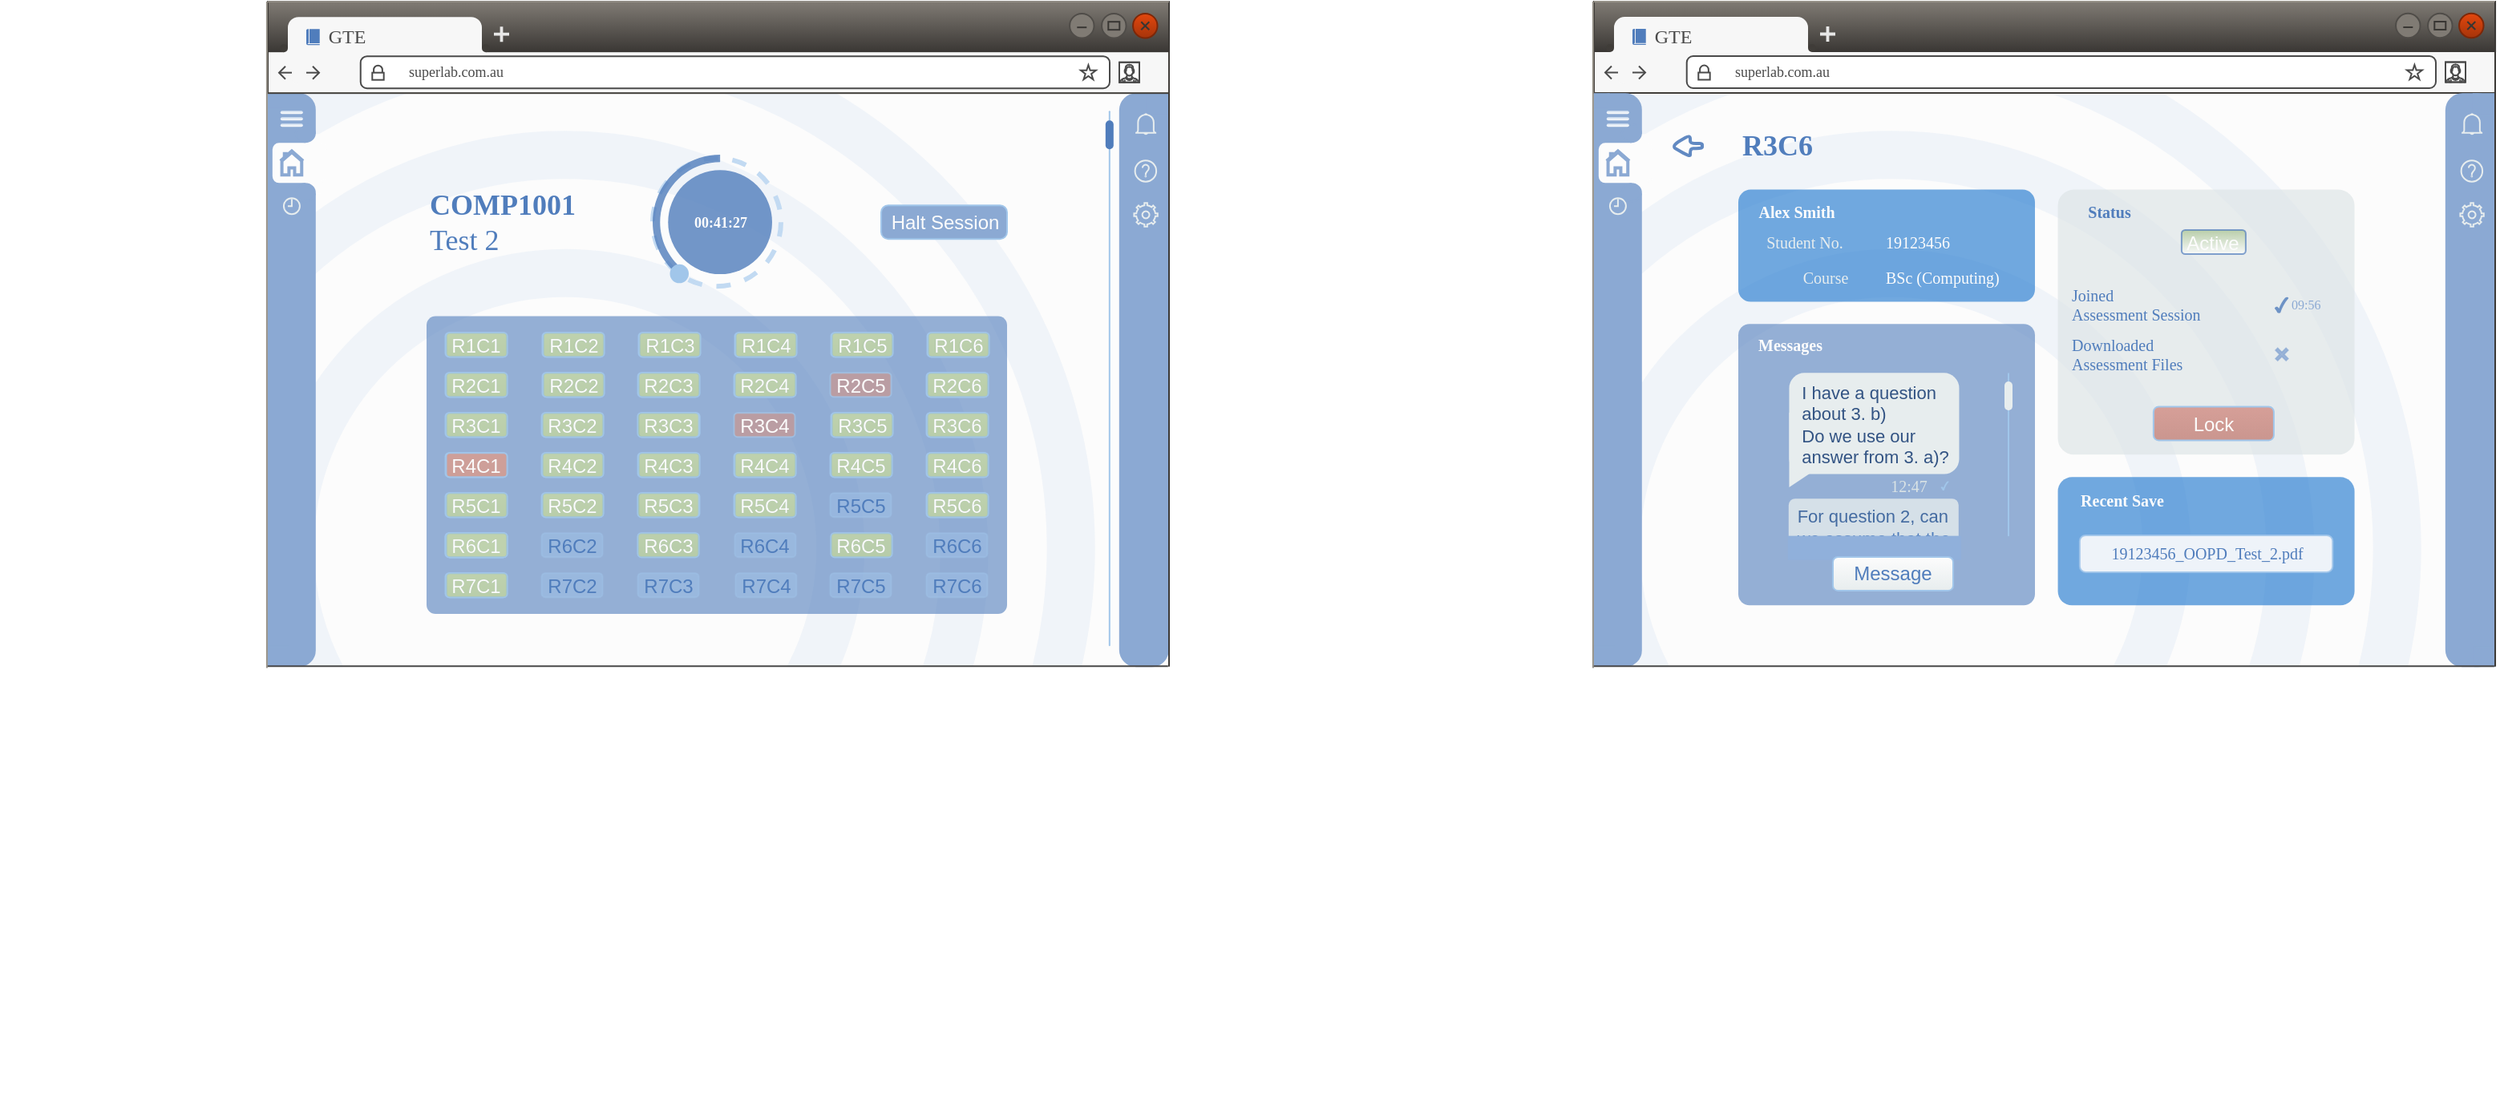 <mxfile version="20.2.7" type="google"><diagram id="eqZlAiTZfCGF1A3X2pP8" name="Page-1"><mxGraphModel grid="0" page="1" gridSize="10" guides="1" tooltips="1" connect="1" arrows="1" fold="1" pageScale="1" pageWidth="827" pageHeight="1169" math="0" shadow="0"><root><mxCell id="0"/><mxCell id="1" parent="0"/><mxCell id="xqm7sdqQpcDSWnsA2L-8-663" value="" style="group" vertex="1" connectable="0" parent="1"><mxGeometry x="1739" y="158.59" width="691.03" height="630.85" as="geometry"/></mxCell><mxCell id="xqm7sdqQpcDSWnsA2L-8-664" value="" style="rounded=0;whiteSpace=wrap;html=1;strokeColor=none;fillColor=#FCFCFC;" vertex="1" parent="xqm7sdqQpcDSWnsA2L-8-663"><mxGeometry x="129" y="27.5" width="562" height="361.5" as="geometry"/></mxCell><mxCell id="xqm7sdqQpcDSWnsA2L-8-665" value="" style="ellipse;whiteSpace=wrap;html=1;aspect=fixed;fontColor=#A7A5C6;strokeColor=#d3e1f1;fillColor=none;gradientColor=#7C79A9;strokeWidth=30;opacity=30;" vertex="1" parent="xqm7sdqQpcDSWnsA2L-8-663"><mxGeometry width="630.85" height="630.85" as="geometry"/></mxCell><mxCell id="xqm7sdqQpcDSWnsA2L-8-666" value="" style="ellipse;whiteSpace=wrap;html=1;aspect=fixed;fontColor=#A7A5C6;strokeColor=#d3e1f1;fillColor=none;gradientColor=#7C79A9;strokeWidth=30;opacity=30;" vertex="1" parent="xqm7sdqQpcDSWnsA2L-8-663"><mxGeometry x="66.538" y="69.974" width="497.773" height="497.773" as="geometry"/></mxCell><mxCell id="xqm7sdqQpcDSWnsA2L-8-667" value="" style="ellipse;whiteSpace=wrap;html=1;aspect=fixed;fontColor=#A7A5C6;strokeColor=#d3e1f1;fillColor=none;gradientColor=#7C79A9;strokeWidth=30;opacity=30;" vertex="1" parent="xqm7sdqQpcDSWnsA2L-8-663"><mxGeometry x="143.748" y="143.759" width="343.343" height="343.343" as="geometry"/></mxCell><mxCell id="xqm7sdqQpcDSWnsA2L-8-668" value="" style="rounded=0;whiteSpace=wrap;html=1;fontColor=#5189C9;fillColor=#FFFFFF;strokeColor=none;" vertex="1" parent="xqm7sdqQpcDSWnsA2L-8-663"><mxGeometry x="-22" y="6" width="151" height="407" as="geometry"/></mxCell><mxCell id="xqm7sdqQpcDSWnsA2L-8-669" value="" style="ellipse;whiteSpace=wrap;html=1;aspect=fixed;rounded=1;labelBackgroundColor=#6E6E6E;sketch=0;fontFamily=Verdana;fontSize=14;fontColor=#DAE3E5;strokeColor=#C2DAF2;strokeWidth=3;fillColor=none;gradientColor=none;gradientDirection=east;dashed=1;perimeterSpacing=0;" vertex="1" parent="xqm7sdqQpcDSWnsA2L-8-663"><mxGeometry x="370.0" y="72.03" width="80" height="80" as="geometry"/></mxCell><mxCell id="xqm7sdqQpcDSWnsA2L-8-670" value="&lt;span style=&quot;font-size: 9px;&quot;&gt;&lt;font color=&quot;#fcfcfc&quot; style=&quot;line-height: 1; font-size: 9px;&quot;&gt;00:41:27&lt;/font&gt;&lt;/span&gt;" style="verticalLabelPosition=middle;verticalAlign=middle;html=1;shape=mxgraph.infographic.bendingArch;startAngle=0.609;endAngle=0;arcWidth=0.11;fillColor=#507DBC;strokeColor=none;fontSize=9;fontColor=#FFFFFF;labelPosition=center;align=center;fontStyle=1;rounded=1;labelBackgroundColor=none;sketch=0;fontFamily=Verdana;opacity=80;spacingBottom=0;strokeWidth=1;aspect=fixed;" vertex="1" parent="xqm7sdqQpcDSWnsA2L-8-663"><mxGeometry x="370" y="69.97" width="84.12" height="84.12" as="geometry"/></mxCell><mxCell id="xqm7sdqQpcDSWnsA2L-8-671" value="&lt;font color=&quot;#507dbc&quot;&gt;&lt;span style=&quot;font-weight: bold;&quot;&gt;COMP1001&lt;/span&gt;&lt;br&gt;&lt;font style=&quot;font-size: 18px;&quot;&gt;Test 2&lt;/font&gt;&lt;/font&gt;" style="text;html=1;align=left;verticalAlign=middle;resizable=0;points=[];autosize=1;strokeColor=none;fillColor=none;fontFamily=Verdana;fontSize=18;" vertex="1" parent="xqm7sdqQpcDSWnsA2L-8-663"><mxGeometry x="229.0" y="88.03" width="120" height="48" as="geometry"/></mxCell><mxCell id="xqm7sdqQpcDSWnsA2L-8-672" value="" style="ellipse;whiteSpace=wrap;html=1;aspect=fixed;rounded=1;labelBackgroundColor=none;labelBorderColor=none;sketch=0;fontFamily=Verdana;fontSize=13;fontColor=#DAE3E5;strokeColor=#A1C6EA;strokeWidth=2;fillColor=#A1C6EA;gradientColor=none;gradientDirection=east;" vertex="1" parent="xqm7sdqQpcDSWnsA2L-8-663"><mxGeometry x="381.74" y="139.31" width="9.78" height="9.78" as="geometry"/></mxCell><mxCell id="xqm7sdqQpcDSWnsA2L-8-673" value="" style="rounded=1;whiteSpace=wrap;html=1;fontSize=13;fontColor=#FCFCFC;strokeColor=none;strokeWidth=1;fillColor=#507DBC;opacity=60;arcSize=3;" vertex="1" parent="xqm7sdqQpcDSWnsA2L-8-663"><mxGeometry x="229.0" y="170.63" width="362" height="185.74" as="geometry"/></mxCell><mxCell id="xqm7sdqQpcDSWnsA2L-8-674" value="R2C1" style="rounded=1;whiteSpace=wrap;html=1;fontSize=12;fillColor=#FCFCFC;spacingTop=1;spacingLeft=0;fontColor=#507DBC;strokeColor=#A1C6EA;opacity=90;gradientColor=#E7EDEE;gradientDirection=south;" vertex="1" parent="xqm7sdqQpcDSWnsA2L-8-663"><mxGeometry x="240.76" y="206.0" width="38" height="15" as="geometry"/></mxCell><mxCell id="xqm7sdqQpcDSWnsA2L-8-675" value="R4C1" style="rounded=1;whiteSpace=wrap;html=1;fontSize=12;fillColor=#FCFCFC;spacingTop=1;spacingLeft=0;fontColor=#507DBC;strokeColor=#A1C6EA;opacity=90;gradientColor=#E7EDEE;gradientDirection=south;" vertex="1" parent="xqm7sdqQpcDSWnsA2L-8-663"><mxGeometry x="240.76" y="256.0" width="38" height="15" as="geometry"/></mxCell><mxCell id="xqm7sdqQpcDSWnsA2L-8-676" value="R3C1" style="rounded=1;whiteSpace=wrap;html=1;fontSize=12;fillColor=#FCFCFC;spacingTop=1;spacingLeft=0;fontColor=#507DBC;strokeColor=#A1C6EA;opacity=90;gradientColor=#E7EDEE;gradientDirection=south;" vertex="1" parent="xqm7sdqQpcDSWnsA2L-8-663"><mxGeometry x="240.76" y="231.0" width="38" height="15" as="geometry"/></mxCell><mxCell id="xqm7sdqQpcDSWnsA2L-8-677" value="R6C1" style="rounded=1;whiteSpace=wrap;html=1;fontSize=12;fillColor=#FCFCFC;spacingTop=1;spacingLeft=0;fontColor=#507DBC;strokeColor=#A1C6EA;opacity=90;gradientColor=#E7EDEE;" vertex="1" parent="xqm7sdqQpcDSWnsA2L-8-663"><mxGeometry x="240.76" y="306.0" width="38" height="15" as="geometry"/></mxCell><mxCell id="xqm7sdqQpcDSWnsA2L-8-678" value="R5C1" style="rounded=1;whiteSpace=wrap;html=1;fontSize=12;fillColor=#FCFCFC;spacingTop=1;spacingLeft=0;fontColor=#507DBC;strokeColor=#A1C6EA;opacity=90;gradientColor=#E7EDEE;gradientDirection=south;" vertex="1" parent="xqm7sdqQpcDSWnsA2L-8-663"><mxGeometry x="240.76" y="281.0" width="38" height="15" as="geometry"/></mxCell><mxCell id="xqm7sdqQpcDSWnsA2L-8-679" value="R7C1" style="rounded=1;whiteSpace=wrap;html=1;fontSize=12;fillColor=#FCFCFC;spacingTop=1;spacingLeft=0;fontColor=#507DBC;strokeColor=#A1C6EA;opacity=90;gradientColor=#E7EDEE;" vertex="1" parent="xqm7sdqQpcDSWnsA2L-8-663"><mxGeometry x="240.76" y="331.0" width="38" height="15" as="geometry"/></mxCell><mxCell id="xqm7sdqQpcDSWnsA2L-8-680" value="R4C2" style="rounded=1;whiteSpace=wrap;html=1;fontSize=12;fillColor=#FCFCFC;spacingTop=1;spacingLeft=0;fontColor=#507DBC;strokeColor=#A1C6EA;opacity=90;gradientColor=#E7EDEE;gradientDirection=south;" vertex="1" parent="xqm7sdqQpcDSWnsA2L-8-663"><mxGeometry x="300.76" y="256.0" width="38" height="15" as="geometry"/></mxCell><mxCell id="xqm7sdqQpcDSWnsA2L-8-681" value="R3C2" style="rounded=1;whiteSpace=wrap;html=1;fontSize=12;fillColor=#FCFCFC;spacingTop=1;spacingLeft=0;fontColor=#507DBC;strokeColor=#A1C6EA;opacity=90;gradientColor=#E7EDEE;gradientDirection=south;" vertex="1" parent="xqm7sdqQpcDSWnsA2L-8-663"><mxGeometry x="300.76" y="231.0" width="38" height="15" as="geometry"/></mxCell><mxCell id="xqm7sdqQpcDSWnsA2L-8-682" value="R5C2" style="rounded=1;whiteSpace=wrap;html=1;fontSize=12;fillColor=#FCFCFC;spacingTop=1;spacingLeft=0;fontColor=#507DBC;strokeColor=#A1C6EA;opacity=90;gradientColor=#E7EDEE;gradientDirection=south;" vertex="1" parent="xqm7sdqQpcDSWnsA2L-8-663"><mxGeometry x="300.76" y="281.0" width="38" height="15" as="geometry"/></mxCell><mxCell id="xqm7sdqQpcDSWnsA2L-8-683" value="R7C2" style="rounded=1;whiteSpace=wrap;html=1;fontSize=12;fillColor=#A1C6EA;spacingTop=1;spacingLeft=0;fontColor=#507DBC;strokeColor=#A1C6EA;gradientColor=none;gradientDirection=south;opacity=40;" vertex="1" parent="xqm7sdqQpcDSWnsA2L-8-663"><mxGeometry x="300.76" y="331.0" width="38" height="15" as="geometry"/></mxCell><mxCell id="xqm7sdqQpcDSWnsA2L-8-684" value="R4C3" style="rounded=1;whiteSpace=wrap;html=1;fontSize=12;fillColor=#FCFCFC;spacingTop=1;spacingLeft=0;strokeColor=#A1C6EA;fontColor=#507DBC;opacity=90;gradientColor=#E7EDEE;gradientDirection=south;" vertex="1" parent="xqm7sdqQpcDSWnsA2L-8-663"><mxGeometry x="360.76" y="256.0" width="38" height="15" as="geometry"/></mxCell><mxCell id="xqm7sdqQpcDSWnsA2L-8-685" value="R3C3" style="rounded=1;whiteSpace=wrap;html=1;fontSize=12;fillColor=#FCFCFC;spacingTop=1;spacingLeft=0;fontColor=#507DBC;strokeColor=#A1C6EA;opacity=90;gradientColor=#E7EDEE;gradientDirection=south;" vertex="1" parent="xqm7sdqQpcDSWnsA2L-8-663"><mxGeometry x="360.76" y="231.0" width="38" height="15" as="geometry"/></mxCell><mxCell id="xqm7sdqQpcDSWnsA2L-8-687" value="R5C3" style="rounded=1;whiteSpace=wrap;html=1;fontSize=12;fillColor=#FCFCFC;spacingTop=1;spacingLeft=0;fontColor=#507DBC;strokeColor=#A1C6EA;opacity=90;gradientColor=#E7EDEE;gradientDirection=south;" vertex="1" parent="xqm7sdqQpcDSWnsA2L-8-663"><mxGeometry x="360.76" y="281.0" width="38" height="15" as="geometry"/></mxCell><mxCell id="xqm7sdqQpcDSWnsA2L-8-688" value="R7C3" style="rounded=1;whiteSpace=wrap;html=1;fontSize=12;fillColor=#A1C6EA;spacingTop=1;spacingLeft=0;fontColor=#507DBC;strokeColor=#A1C6EA;gradientColor=none;gradientDirection=south;opacity=40;" vertex="1" parent="xqm7sdqQpcDSWnsA2L-8-663"><mxGeometry x="360.76" y="331.0" width="38" height="15" as="geometry"/></mxCell><mxCell id="xqm7sdqQpcDSWnsA2L-8-689" value="R4C4" style="rounded=1;whiteSpace=wrap;html=1;fontSize=12;fillColor=#FCFCFC;spacingTop=1;spacingLeft=0;fontColor=#507DBC;strokeColor=#A1C6EA;opacity=90;gradientColor=#E7EDEE;gradientDirection=south;" vertex="1" parent="xqm7sdqQpcDSWnsA2L-8-663"><mxGeometry x="420.76" y="256.0" width="38" height="15" as="geometry"/></mxCell><mxCell id="xqm7sdqQpcDSWnsA2L-8-690" value="R5C4" style="rounded=1;whiteSpace=wrap;html=1;fontSize=12;fillColor=#FCFCFC;spacingTop=1;spacingLeft=0;fontColor=#507DBC;strokeColor=#A1C6EA;opacity=90;gradientColor=#E7EDEE;gradientDirection=south;" vertex="1" parent="xqm7sdqQpcDSWnsA2L-8-663"><mxGeometry x="420.76" y="281.0" width="38" height="15" as="geometry"/></mxCell><mxCell id="xqm7sdqQpcDSWnsA2L-8-692" value="R4C5" style="rounded=1;whiteSpace=wrap;html=1;fontSize=12;fillColor=#FCFCFC;spacingTop=1;spacingLeft=0;fontColor=#507DBC;strokeColor=#A1C6EA;opacity=90;gradientColor=#E7EDEE;gradientDirection=south;" vertex="1" parent="xqm7sdqQpcDSWnsA2L-8-663"><mxGeometry x="480.76" y="256.0" width="38" height="15" as="geometry"/></mxCell><mxCell id="xqm7sdqQpcDSWnsA2L-8-694" value="R4C6" style="rounded=1;whiteSpace=wrap;html=1;fontSize=12;fillColor=#FCFCFC;spacingTop=1;spacingLeft=0;fontColor=#507DBC;strokeColor=#A1C6EA;opacity=90;gradientColor=#E7EDEE;gradientDirection=south;" vertex="1" parent="xqm7sdqQpcDSWnsA2L-8-663"><mxGeometry x="540.76" y="256.0" width="38" height="15" as="geometry"/></mxCell><mxCell id="xqm7sdqQpcDSWnsA2L-8-695" value="R5C6" style="rounded=1;whiteSpace=wrap;html=1;fontSize=12;fillColor=#FCFCFC;spacingTop=1;spacingLeft=0;fontColor=#507DBC;strokeColor=#A1C6EA;opacity=90;gradientColor=#E7EDEE;gradientDirection=south;" vertex="1" parent="xqm7sdqQpcDSWnsA2L-8-663"><mxGeometry x="540.76" y="281.0" width="38" height="15" as="geometry"/></mxCell><mxCell id="xqm7sdqQpcDSWnsA2L-8-696" value="R3C3" style="rounded=1;whiteSpace=wrap;html=1;fontSize=12;fillColor=#FCFCFC;spacingTop=1;spacingLeft=0;fontColor=#507DBC;strokeColor=#A1C6EA;opacity=90;gradientColor=#E7EDEE;gradientDirection=south;" vertex="1" parent="xqm7sdqQpcDSWnsA2L-8-663"><mxGeometry x="361.24" y="231.0" width="38" height="15" as="geometry"/></mxCell><mxCell id="xqm7sdqQpcDSWnsA2L-8-698" value="R3C5" style="rounded=1;whiteSpace=wrap;html=1;fontSize=12;fillColor=#FCFCFC;spacingTop=1;spacingLeft=0;fontColor=#507DBC;strokeColor=#A1C6EA;opacity=90;gradientColor=#E7EDEE;gradientDirection=south;" vertex="1" parent="xqm7sdqQpcDSWnsA2L-8-663"><mxGeometry x="481.24" y="231.0" width="38" height="15" as="geometry"/></mxCell><mxCell id="xqm7sdqQpcDSWnsA2L-8-699" value="R3C6" style="rounded=1;whiteSpace=wrap;html=1;fontSize=12;fillColor=#FCFCFC;spacingTop=1;spacingLeft=0;fontColor=#507DBC;strokeColor=#A1C6EA;opacity=90;gradientColor=#E7EDEE;gradientDirection=south;" vertex="1" parent="xqm7sdqQpcDSWnsA2L-8-663"><mxGeometry x="540.76" y="231.0" width="38" height="15" as="geometry"/></mxCell><mxCell id="xqm7sdqQpcDSWnsA2L-8-700" value="R2C6" style="rounded=1;whiteSpace=wrap;html=1;fontSize=12;fillColor=#FCFCFC;spacingTop=1;spacingLeft=0;fontColor=#507DBC;strokeColor=#A1C6EA;opacity=90;gradientColor=#E7EDEE;gradientDirection=south;" vertex="1" parent="xqm7sdqQpcDSWnsA2L-8-663"><mxGeometry x="540.76" y="206.0" width="38" height="15" as="geometry"/></mxCell><mxCell id="xqm7sdqQpcDSWnsA2L-8-701" value="R1C6" style="rounded=1;whiteSpace=wrap;html=1;fontSize=12;fillColor=#FCFCFC;spacingTop=1;spacingLeft=0;fontColor=#507DBC;strokeColor=#A1C6EA;opacity=90;gradientColor=#E7EDEE;gradientDirection=south;" vertex="1" parent="xqm7sdqQpcDSWnsA2L-8-663"><mxGeometry x="541.24" y="181.0" width="38" height="15" as="geometry"/></mxCell><mxCell id="xqm7sdqQpcDSWnsA2L-8-702" value="R1C5" style="rounded=1;whiteSpace=wrap;html=1;fontSize=12;fillColor=#FCFCFC;spacingTop=1;spacingLeft=0;fontColor=#507DBC;strokeColor=#A1C6EA;opacity=90;gradientColor=#E7EDEE;gradientDirection=south;" vertex="1" parent="xqm7sdqQpcDSWnsA2L-8-663"><mxGeometry x="481.24" y="181.0" width="38" height="15" as="geometry"/></mxCell><mxCell id="xqm7sdqQpcDSWnsA2L-8-703" value="R1C4" style="rounded=1;whiteSpace=wrap;html=1;fontSize=12;fillColor=#FCFCFC;spacingTop=1;spacingLeft=0;fontColor=#507DBC;strokeColor=#A1C6EA;opacity=90;gradientColor=#E7EDEE;gradientDirection=south;" vertex="1" parent="xqm7sdqQpcDSWnsA2L-8-663"><mxGeometry x="421.24" y="181.0" width="38" height="15" as="geometry"/></mxCell><mxCell id="xqm7sdqQpcDSWnsA2L-8-704" value="R2C4" style="rounded=1;whiteSpace=wrap;html=1;fontSize=12;fillColor=#FCFCFC;spacingTop=1;spacingLeft=0;fontColor=#507DBC;strokeColor=#A1C6EA;opacity=90;gradientColor=#E7EDEE;gradientDirection=south;" vertex="1" parent="xqm7sdqQpcDSWnsA2L-8-663"><mxGeometry x="420.76" y="206.0" width="38" height="15" as="geometry"/></mxCell><mxCell id="xqm7sdqQpcDSWnsA2L-8-705" value="R1C3" style="rounded=1;whiteSpace=wrap;html=1;fontSize=12;fillColor=#FCFCFC;spacingTop=1;spacingLeft=0;fontColor=#507DBC;strokeColor=#A1C6EA;opacity=90;gradientColor=#E7EDEE;gradientDirection=south;" vertex="1" parent="xqm7sdqQpcDSWnsA2L-8-663"><mxGeometry x="361.24" y="181.0" width="38" height="15" as="geometry"/></mxCell><mxCell id="xqm7sdqQpcDSWnsA2L-8-706" value="R2C3" style="rounded=1;whiteSpace=wrap;html=1;fontSize=12;fillColor=#FCFCFC;spacingTop=1;spacingLeft=0;fontColor=#507DBC;strokeColor=#A1C6EA;opacity=90;gradientColor=#E7EDEE;gradientDirection=south;" vertex="1" parent="xqm7sdqQpcDSWnsA2L-8-663"><mxGeometry x="360.76" y="206.0" width="38" height="15" as="geometry"/></mxCell><mxCell id="xqm7sdqQpcDSWnsA2L-8-707" value="R1C2" style="rounded=1;whiteSpace=wrap;html=1;fontSize=12;fillColor=#FCFCFC;spacingTop=1;spacingLeft=0;fontColor=#507DBC;strokeColor=#A1C6EA;opacity=90;gradientColor=#E7EDEE;gradientDirection=south;" vertex="1" parent="xqm7sdqQpcDSWnsA2L-8-663"><mxGeometry x="301.24" y="181.0" width="38" height="15" as="geometry"/></mxCell><mxCell id="xqm7sdqQpcDSWnsA2L-8-708" value="R2C2" style="rounded=1;whiteSpace=wrap;html=1;fontSize=12;fillColor=#FCFCFC;spacingTop=1;spacingLeft=0;fontColor=#507DBC;strokeColor=#A1C6EA;opacity=90;gradientColor=#E7EDEE;gradientDirection=south;" vertex="1" parent="xqm7sdqQpcDSWnsA2L-8-663"><mxGeometry x="301.24" y="206.0" width="38" height="15" as="geometry"/></mxCell><mxCell id="xqm7sdqQpcDSWnsA2L-8-709" value="R1C1" style="rounded=1;whiteSpace=wrap;html=1;fontSize=12;fillColor=#FCFCFC;spacingTop=1;spacingLeft=0;fontColor=#507DBC;strokeColor=#A1C6EA;opacity=90;gradientColor=#E7EDEE;gradientDirection=south;" vertex="1" parent="xqm7sdqQpcDSWnsA2L-8-663"><mxGeometry x="240.76" y="181.0" width="38" height="15" as="geometry"/></mxCell><mxCell id="xqm7sdqQpcDSWnsA2L-8-710" value="R6C1" style="rounded=1;whiteSpace=wrap;html=1;fontSize=12;fillColor=#FCFCFC;spacingTop=1;spacingLeft=0;fontColor=#507DBC;strokeColor=#A1C6EA;opacity=90;gradientColor=#E7EDEE;" vertex="1" parent="xqm7sdqQpcDSWnsA2L-8-663"><mxGeometry x="240.76" y="306.0" width="38" height="15" as="geometry"/></mxCell><mxCell id="xqm7sdqQpcDSWnsA2L-8-711" value="R2C1" style="rounded=1;whiteSpace=wrap;html=1;fontSize=12;fillColor=#FCFCFC;spacingTop=1;spacingLeft=0;fontColor=#507DBC;strokeColor=#A1C6EA;opacity=90;gradientColor=#E7EDEE;gradientDirection=south;" vertex="1" parent="xqm7sdqQpcDSWnsA2L-8-663"><mxGeometry x="241.24" y="206.0" width="38" height="15" as="geometry"/></mxCell><mxCell id="xqm7sdqQpcDSWnsA2L-8-712" value="R4C1" style="rounded=1;whiteSpace=wrap;html=1;fontSize=12;fillColor=#FCFCFC;spacingTop=1;spacingLeft=0;fontColor=#507DBC;strokeColor=#A1C6EA;opacity=90;gradientColor=#E7EDEE;gradientDirection=south;" vertex="1" parent="xqm7sdqQpcDSWnsA2L-8-663"><mxGeometry x="241.24" y="256.0" width="38" height="15" as="geometry"/></mxCell><mxCell id="xqm7sdqQpcDSWnsA2L-8-713" value="R3C1" style="rounded=1;whiteSpace=wrap;html=1;fontSize=12;fillColor=#FCFCFC;spacingTop=1;spacingLeft=0;fontColor=#507DBC;strokeColor=#A1C6EA;opacity=90;gradientColor=#E7EDEE;gradientDirection=south;" vertex="1" parent="xqm7sdqQpcDSWnsA2L-8-663"><mxGeometry x="241.24" y="231.0" width="38" height="15" as="geometry"/></mxCell><mxCell id="xqm7sdqQpcDSWnsA2L-8-714" value="R6C1" style="rounded=1;whiteSpace=wrap;html=1;fontSize=12;fillColor=#FCFCFC;spacingTop=1;spacingLeft=0;fontColor=#507DBC;strokeColor=#A1C6EA;opacity=90;gradientColor=#E7EDEE;" vertex="1" parent="xqm7sdqQpcDSWnsA2L-8-663"><mxGeometry x="241.24" y="306.0" width="38" height="15" as="geometry"/></mxCell><mxCell id="xqm7sdqQpcDSWnsA2L-8-715" value="R5C1" style="rounded=1;whiteSpace=wrap;html=1;fontSize=12;fillColor=#FCFCFC;spacingTop=1;spacingLeft=0;fontColor=#507DBC;strokeColor=#A1C6EA;opacity=90;gradientColor=#E7EDEE;gradientDirection=south;" vertex="1" parent="xqm7sdqQpcDSWnsA2L-8-663"><mxGeometry x="241.24" y="281.0" width="38" height="15" as="geometry"/></mxCell><mxCell id="xqm7sdqQpcDSWnsA2L-8-716" value="R7C1" style="rounded=1;whiteSpace=wrap;html=1;fontSize=12;fillColor=#FCFCFC;spacingTop=1;spacingLeft=0;fontColor=#507DBC;strokeColor=#A1C6EA;opacity=90;gradientColor=#E7EDEE;" vertex="1" parent="xqm7sdqQpcDSWnsA2L-8-663"><mxGeometry x="241.24" y="331.0" width="38" height="15" as="geometry"/></mxCell><mxCell id="xqm7sdqQpcDSWnsA2L-8-717" value="R4C2" style="rounded=1;whiteSpace=wrap;html=1;fontSize=12;fillColor=#FCFCFC;spacingTop=1;spacingLeft=0;fontColor=#507DBC;strokeColor=#A1C6EA;opacity=90;gradientColor=#E7EDEE;gradientDirection=south;" vertex="1" parent="xqm7sdqQpcDSWnsA2L-8-663"><mxGeometry x="301.24" y="256.0" width="38" height="15" as="geometry"/></mxCell><mxCell id="xqm7sdqQpcDSWnsA2L-8-718" value="R3C2" style="rounded=1;whiteSpace=wrap;html=1;fontSize=12;fillColor=#FCFCFC;spacingTop=1;spacingLeft=0;fontColor=#507DBC;strokeColor=#A1C6EA;opacity=90;gradientColor=#E7EDEE;gradientDirection=south;" vertex="1" parent="xqm7sdqQpcDSWnsA2L-8-663"><mxGeometry x="301.24" y="231.0" width="38" height="15" as="geometry"/></mxCell><mxCell id="xqm7sdqQpcDSWnsA2L-8-719" value="R5C2" style="rounded=1;whiteSpace=wrap;html=1;fontSize=12;fillColor=#FCFCFC;spacingTop=1;spacingLeft=0;fontColor=#507DBC;strokeColor=#A1C6EA;opacity=90;gradientColor=#E7EDEE;gradientDirection=south;" vertex="1" parent="xqm7sdqQpcDSWnsA2L-8-663"><mxGeometry x="301.24" y="281.0" width="38" height="15" as="geometry"/></mxCell><mxCell id="xqm7sdqQpcDSWnsA2L-8-720" value="R4C3" style="rounded=1;whiteSpace=wrap;html=1;fontSize=12;fillColor=#FCFCFC;spacingTop=1;spacingLeft=0;strokeColor=#A1C6EA;fontColor=#507DBC;opacity=90;gradientColor=#E7EDEE;gradientDirection=south;" vertex="1" parent="xqm7sdqQpcDSWnsA2L-8-663"><mxGeometry x="361.24" y="256.0" width="38" height="15" as="geometry"/></mxCell><mxCell id="xqm7sdqQpcDSWnsA2L-8-721" value="R3C3" style="rounded=1;whiteSpace=wrap;html=1;fontSize=12;fillColor=#FCFCFC;spacingTop=1;spacingLeft=0;fontColor=#507DBC;strokeColor=#A1C6EA;opacity=90;gradientColor=#E7EDEE;gradientDirection=south;" vertex="1" parent="xqm7sdqQpcDSWnsA2L-8-663"><mxGeometry x="361.24" y="231.0" width="38" height="15" as="geometry"/></mxCell><mxCell id="xqm7sdqQpcDSWnsA2L-8-722" value="R5C3" style="rounded=1;whiteSpace=wrap;html=1;fontSize=12;fillColor=#FCFCFC;spacingTop=1;spacingLeft=0;fontColor=#507DBC;strokeColor=#A1C6EA;opacity=90;gradientColor=#E7EDEE;gradientDirection=south;" vertex="1" parent="xqm7sdqQpcDSWnsA2L-8-663"><mxGeometry x="361.24" y="281.0" width="38" height="15" as="geometry"/></mxCell><mxCell id="xqm7sdqQpcDSWnsA2L-8-723" value="R4C4" style="rounded=1;whiteSpace=wrap;html=1;fontSize=12;fillColor=#FCFCFC;spacingTop=1;spacingLeft=0;fontColor=#507DBC;strokeColor=#A1C6EA;opacity=90;gradientColor=#E7EDEE;gradientDirection=south;" vertex="1" parent="xqm7sdqQpcDSWnsA2L-8-663"><mxGeometry x="421.24" y="256.0" width="38" height="15" as="geometry"/></mxCell><mxCell id="xqm7sdqQpcDSWnsA2L-8-724" value="R6C4" style="rounded=1;whiteSpace=wrap;html=1;fontSize=12;fillColor=#A1C6EA;spacingTop=1;spacingLeft=0;fontColor=#507DBC;strokeColor=#A1C6EA;gradientColor=none;opacity=40;" vertex="1" parent="xqm7sdqQpcDSWnsA2L-8-663"><mxGeometry x="421.24" y="306.0" width="38" height="15" as="geometry"/></mxCell><mxCell id="xqm7sdqQpcDSWnsA2L-8-725" value="R5C4" style="rounded=1;whiteSpace=wrap;html=1;fontSize=12;fillColor=#FCFCFC;spacingTop=1;spacingLeft=0;fontColor=#507DBC;strokeColor=#A1C6EA;opacity=90;gradientColor=#E7EDEE;gradientDirection=south;" vertex="1" parent="xqm7sdqQpcDSWnsA2L-8-663"><mxGeometry x="421.24" y="281.0" width="38" height="15" as="geometry"/></mxCell><mxCell id="xqm7sdqQpcDSWnsA2L-8-726" value="R7C4" style="rounded=1;whiteSpace=wrap;html=1;fontSize=12;fillColor=#A1C6EA;spacingTop=1;spacingLeft=0;fontColor=#507DBC;strokeColor=#A1C6EA;gradientColor=none;gradientDirection=south;opacity=40;" vertex="1" parent="xqm7sdqQpcDSWnsA2L-8-663"><mxGeometry x="421.72" y="331.0" width="38" height="15" as="geometry"/></mxCell><mxCell id="xqm7sdqQpcDSWnsA2L-8-728" value="R4C5" style="rounded=1;whiteSpace=wrap;html=1;fontSize=12;fillColor=#FCFCFC;spacingTop=1;spacingLeft=0;fontColor=#507DBC;strokeColor=#A1C6EA;opacity=90;gradientColor=#E7EDEE;gradientDirection=south;" vertex="1" parent="xqm7sdqQpcDSWnsA2L-8-663"><mxGeometry x="481.24" y="256.0" width="38" height="15" as="geometry"/></mxCell><mxCell id="xqm7sdqQpcDSWnsA2L-8-731" value="R4C6" style="rounded=1;whiteSpace=wrap;html=1;fontSize=12;fillColor=#FCFCFC;spacingTop=1;spacingLeft=0;fontColor=#507DBC;strokeColor=#A1C6EA;opacity=90;gradientColor=#E7EDEE;gradientDirection=south;" vertex="1" parent="xqm7sdqQpcDSWnsA2L-8-663"><mxGeometry x="541.24" y="256.0" width="38" height="15" as="geometry"/></mxCell><mxCell id="xqm7sdqQpcDSWnsA2L-8-732" value="R5C6" style="rounded=1;whiteSpace=wrap;html=1;fontSize=12;fillColor=#FCFCFC;spacingTop=1;spacingLeft=0;fontColor=#507DBC;strokeColor=#A1C6EA;opacity=90;gradientColor=#E7EDEE;gradientDirection=south;" vertex="1" parent="xqm7sdqQpcDSWnsA2L-8-663"><mxGeometry x="541.24" y="281.0" width="38" height="15" as="geometry"/></mxCell><mxCell id="xqm7sdqQpcDSWnsA2L-8-733" value="R7C6" style="rounded=1;whiteSpace=wrap;html=1;fontSize=12;fillColor=#A1C6EA;spacingTop=1;spacingLeft=0;fontColor=#507DBC;strokeColor=#A1C6EA;gradientColor=none;gradientDirection=south;opacity=40;" vertex="1" parent="xqm7sdqQpcDSWnsA2L-8-663"><mxGeometry x="540.76" y="331.0" width="38" height="15" as="geometry"/></mxCell><mxCell id="xqm7sdqQpcDSWnsA2L-8-736" value="R3C5" style="rounded=1;whiteSpace=wrap;html=1;fontSize=12;fillColor=#FCFCFC;spacingTop=1;spacingLeft=0;fontColor=#507DBC;strokeColor=#A1C6EA;opacity=90;gradientColor=#E7EDEE;gradientDirection=south;" vertex="1" parent="xqm7sdqQpcDSWnsA2L-8-663"><mxGeometry x="481.72" y="231.0" width="38" height="15" as="geometry"/></mxCell><mxCell id="xqm7sdqQpcDSWnsA2L-8-737" value="R3C6" style="rounded=1;whiteSpace=wrap;html=1;fontSize=12;fillColor=#FCFCFC;spacingTop=1;spacingLeft=0;fontColor=#507DBC;strokeColor=#A1C6EA;opacity=90;gradientColor=#E7EDEE;gradientDirection=south;" vertex="1" parent="xqm7sdqQpcDSWnsA2L-8-663"><mxGeometry x="541.24" y="231.0" width="38" height="15" as="geometry"/></mxCell><mxCell id="xqm7sdqQpcDSWnsA2L-8-738" value="R2C6" style="rounded=1;whiteSpace=wrap;html=1;fontSize=12;fillColor=#FCFCFC;spacingTop=1;spacingLeft=0;fontColor=#507DBC;strokeColor=#A1C6EA;opacity=90;gradientColor=#E7EDEE;gradientDirection=south;" vertex="1" parent="xqm7sdqQpcDSWnsA2L-8-663"><mxGeometry x="541.24" y="206.0" width="38" height="15" as="geometry"/></mxCell><mxCell id="xqm7sdqQpcDSWnsA2L-8-739" value="R1C6" style="rounded=1;whiteSpace=wrap;html=1;fontSize=12;fillColor=#FCFCFC;spacingTop=1;spacingLeft=0;fontColor=#507DBC;strokeColor=#A1C6EA;opacity=90;gradientColor=#E7EDEE;gradientDirection=south;" vertex="1" parent="xqm7sdqQpcDSWnsA2L-8-663"><mxGeometry x="541.72" y="181.0" width="38" height="15" as="geometry"/></mxCell><mxCell id="xqm7sdqQpcDSWnsA2L-8-740" value="R1C5" style="rounded=1;whiteSpace=wrap;html=1;fontSize=12;fillColor=#FCFCFC;spacingTop=1;spacingLeft=0;fontColor=#507DBC;strokeColor=#A1C6EA;opacity=90;gradientColor=#E7EDEE;gradientDirection=south;" vertex="1" parent="xqm7sdqQpcDSWnsA2L-8-663"><mxGeometry x="481.72" y="181.0" width="38" height="15" as="geometry"/></mxCell><mxCell id="xqm7sdqQpcDSWnsA2L-8-741" value="R1C4" style="rounded=1;whiteSpace=wrap;html=1;fontSize=12;fillColor=#FCFCFC;spacingTop=1;spacingLeft=0;fontColor=#507DBC;strokeColor=#A1C6EA;opacity=90;gradientColor=#E7EDEE;gradientDirection=south;" vertex="1" parent="xqm7sdqQpcDSWnsA2L-8-663"><mxGeometry x="421.72" y="181.0" width="38" height="15" as="geometry"/></mxCell><mxCell id="xqm7sdqQpcDSWnsA2L-8-742" value="R2C4" style="rounded=1;whiteSpace=wrap;html=1;fontSize=12;fillColor=#FCFCFC;spacingTop=1;spacingLeft=0;fontColor=#507DBC;strokeColor=#A1C6EA;opacity=90;gradientColor=#E7EDEE;gradientDirection=south;" vertex="1" parent="xqm7sdqQpcDSWnsA2L-8-663"><mxGeometry x="421.24" y="206.0" width="38" height="15" as="geometry"/></mxCell><mxCell id="xqm7sdqQpcDSWnsA2L-8-743" value="R1C3" style="rounded=1;whiteSpace=wrap;html=1;fontSize=12;fillColor=#FCFCFC;spacingTop=1;spacingLeft=0;fontColor=#507DBC;strokeColor=#A1C6EA;opacity=90;gradientColor=#E7EDEE;gradientDirection=south;" vertex="1" parent="xqm7sdqQpcDSWnsA2L-8-663"><mxGeometry x="361.72" y="181.0" width="38" height="15" as="geometry"/></mxCell><mxCell id="xqm7sdqQpcDSWnsA2L-8-744" value="R2C3" style="rounded=1;whiteSpace=wrap;html=1;fontSize=12;fillColor=#FCFCFC;spacingTop=1;spacingLeft=0;fontColor=#507DBC;strokeColor=#A1C6EA;opacity=90;gradientColor=#E7EDEE;gradientDirection=south;" vertex="1" parent="xqm7sdqQpcDSWnsA2L-8-663"><mxGeometry x="361.24" y="206.0" width="38" height="15" as="geometry"/></mxCell><mxCell id="xqm7sdqQpcDSWnsA2L-8-745" value="R1C2" style="rounded=1;whiteSpace=wrap;html=1;fontSize=12;fillColor=#FCFCFC;spacingTop=1;spacingLeft=0;fontColor=#507DBC;strokeColor=#A1C6EA;opacity=90;gradientColor=#E7EDEE;gradientDirection=south;" vertex="1" parent="xqm7sdqQpcDSWnsA2L-8-663"><mxGeometry x="301.72" y="181.0" width="38" height="15" as="geometry"/></mxCell><mxCell id="xqm7sdqQpcDSWnsA2L-8-746" value="R2C2" style="rounded=1;whiteSpace=wrap;html=1;fontSize=12;fillColor=#FCFCFC;spacingTop=1;spacingLeft=0;fontColor=#507DBC;strokeColor=#A1C6EA;opacity=90;gradientColor=#E7EDEE;gradientDirection=south;" vertex="1" parent="xqm7sdqQpcDSWnsA2L-8-663"><mxGeometry x="301.72" y="206.0" width="38" height="15" as="geometry"/></mxCell><mxCell id="xqm7sdqQpcDSWnsA2L-8-747" value="R1C1" style="rounded=1;whiteSpace=wrap;html=1;fontSize=12;fillColor=#FCFCFC;spacingTop=1;spacingLeft=0;fontColor=#507DBC;strokeColor=#A1C6EA;opacity=90;gradientColor=#E7EDEE;gradientDirection=south;" vertex="1" parent="xqm7sdqQpcDSWnsA2L-8-663"><mxGeometry x="241.24" y="181.0" width="38" height="15" as="geometry"/></mxCell><mxCell id="xqm7sdqQpcDSWnsA2L-8-748" value="R6C1" style="rounded=1;whiteSpace=wrap;html=1;fontSize=12;fillColor=#FCFCFC;spacingTop=1;spacingLeft=0;fontColor=#507DBC;strokeColor=#A1C6EA;opacity=90;gradientColor=#E7EDEE;" vertex="1" parent="xqm7sdqQpcDSWnsA2L-8-663"><mxGeometry x="241.24" y="306.0" width="38" height="15" as="geometry"/></mxCell><mxCell id="xqm7sdqQpcDSWnsA2L-8-749" value="R2C1" style="rounded=1;whiteSpace=wrap;html=1;fontSize=12;fillColor=#A5C18D;spacingTop=1;spacingLeft=0;fontColor=#FCFCFC;strokeColor=#A1C6EA;opacity=70;gradientColor=none;gradientDirection=south;" vertex="1" parent="xqm7sdqQpcDSWnsA2L-8-663"><mxGeometry x="241.24" y="206.0" width="38" height="15" as="geometry"/></mxCell><mxCell id="xqm7sdqQpcDSWnsA2L-8-750" value="R4C1" style="rounded=1;whiteSpace=wrap;html=1;fontSize=12;fillColor=#CA968F;spacingTop=1;spacingLeft=0;fontColor=#fcfcfc;strokeColor=#A1C6EA;opacity=90;gradientColor=none;gradientDirection=south;" vertex="1" parent="xqm7sdqQpcDSWnsA2L-8-663"><mxGeometry x="241.24" y="256.0" width="38" height="15" as="geometry"/></mxCell><mxCell id="xqm7sdqQpcDSWnsA2L-8-751" value="R3C1" style="rounded=1;whiteSpace=wrap;html=1;fontSize=12;fillColor=#A5C18D;spacingTop=1;spacingLeft=0;fontColor=#FCFCFC;strokeColor=#A1C6EA;opacity=70;gradientColor=none;gradientDirection=south;" vertex="1" parent="xqm7sdqQpcDSWnsA2L-8-663"><mxGeometry x="241.24" y="231.0" width="38" height="15" as="geometry"/></mxCell><mxCell id="xqm7sdqQpcDSWnsA2L-8-752" value="R6C1" style="rounded=1;whiteSpace=wrap;html=1;fontSize=12;fillColor=#FCFCFC;spacingTop=1;spacingLeft=0;fontColor=#507DBC;strokeColor=#A1C6EA;opacity=90;gradientColor=none;" vertex="1" parent="xqm7sdqQpcDSWnsA2L-8-663"><mxGeometry x="241.24" y="306.0" width="38" height="15" as="geometry"/></mxCell><mxCell id="xqm7sdqQpcDSWnsA2L-8-753" value="R5C1" style="rounded=1;whiteSpace=wrap;html=1;fontSize=12;fillColor=#A5C18D;spacingTop=1;spacingLeft=0;fontColor=#FCFCFC;strokeColor=#A1C6EA;opacity=70;gradientColor=none;gradientDirection=south;" vertex="1" parent="xqm7sdqQpcDSWnsA2L-8-663"><mxGeometry x="241.24" y="281.0" width="38" height="15" as="geometry"/></mxCell><mxCell id="xqm7sdqQpcDSWnsA2L-8-754" value="R7C1" style="rounded=1;whiteSpace=wrap;html=1;fontSize=12;fillColor=#A5C18D;spacingTop=1;spacingLeft=0;fontColor=#FCFCFC;strokeColor=#A1C6EA;opacity=70;gradientColor=none;" vertex="1" parent="xqm7sdqQpcDSWnsA2L-8-663"><mxGeometry x="241.24" y="331.0" width="38" height="15" as="geometry"/></mxCell><mxCell id="xqm7sdqQpcDSWnsA2L-8-755" value="R4C2" style="rounded=1;whiteSpace=wrap;html=1;fontSize=12;fillColor=#A5C18D;spacingTop=1;spacingLeft=0;fontColor=#FCFCFC;strokeColor=#A1C6EA;opacity=70;gradientColor=none;gradientDirection=south;" vertex="1" parent="xqm7sdqQpcDSWnsA2L-8-663"><mxGeometry x="301.24" y="256.0" width="38" height="15" as="geometry"/></mxCell><mxCell id="xqm7sdqQpcDSWnsA2L-8-756" value="R3C2" style="rounded=1;whiteSpace=wrap;html=1;fontSize=12;fillColor=#A5C18D;spacingTop=1;spacingLeft=0;fontColor=#FCFCFC;strokeColor=#A1C6EA;opacity=70;gradientColor=none;gradientDirection=south;" vertex="1" parent="xqm7sdqQpcDSWnsA2L-8-663"><mxGeometry x="301.24" y="231.0" width="38" height="15" as="geometry"/></mxCell><mxCell id="xqm7sdqQpcDSWnsA2L-8-757" value="R6C2" style="rounded=1;whiteSpace=wrap;html=1;fontSize=12;fillColor=#A1C6EA;spacingTop=1;spacingLeft=0;fontColor=#507DBC;strokeColor=#A1C6EA;gradientColor=none;opacity=40;" vertex="1" parent="xqm7sdqQpcDSWnsA2L-8-663"><mxGeometry x="300.76" y="306.0" width="38" height="15" as="geometry"/></mxCell><mxCell id="xqm7sdqQpcDSWnsA2L-8-758" value="R5C2" style="rounded=1;whiteSpace=wrap;html=1;fontSize=12;fillColor=#A5C18D;spacingTop=1;spacingLeft=0;fontColor=#FCFCFC;strokeColor=#A1C6EA;opacity=70;gradientColor=none;gradientDirection=south;" vertex="1" parent="xqm7sdqQpcDSWnsA2L-8-663"><mxGeometry x="301.24" y="281.0" width="38" height="15" as="geometry"/></mxCell><mxCell id="xqm7sdqQpcDSWnsA2L-8-759" value="R4C3" style="rounded=1;whiteSpace=wrap;html=1;fontSize=12;fillColor=#A5C18D;spacingTop=1;spacingLeft=0;strokeColor=#A1C6EA;fontColor=#FCFCFC;opacity=70;gradientColor=none;gradientDirection=south;" vertex="1" parent="xqm7sdqQpcDSWnsA2L-8-663"><mxGeometry x="361.24" y="256.0" width="38" height="15" as="geometry"/></mxCell><mxCell id="xqm7sdqQpcDSWnsA2L-8-761" value="R5C3" style="rounded=1;whiteSpace=wrap;html=1;fontSize=12;fillColor=#A5C18D;spacingTop=1;spacingLeft=0;fontColor=#FCFCFC;strokeColor=#A1C6EA;opacity=70;gradientColor=none;gradientDirection=south;" vertex="1" parent="xqm7sdqQpcDSWnsA2L-8-663"><mxGeometry x="360.76" y="281.0" width="38" height="15" as="geometry"/></mxCell><mxCell id="xqm7sdqQpcDSWnsA2L-8-762" value="R4C4" style="rounded=1;whiteSpace=wrap;html=1;fontSize=12;fillColor=#A5C18D;spacingTop=1;spacingLeft=0;fontColor=#FCFCFC;strokeColor=#A1C6EA;opacity=70;gradientColor=none;gradientDirection=south;" vertex="1" parent="xqm7sdqQpcDSWnsA2L-8-663"><mxGeometry x="421.24" y="256.0" width="38" height="15" as="geometry"/></mxCell><mxCell id="xqm7sdqQpcDSWnsA2L-8-763" value="R5C4" style="rounded=1;whiteSpace=wrap;html=1;fontSize=12;fillColor=#A5C18D;spacingTop=1;spacingLeft=0;fontColor=#FCFCFC;strokeColor=#A1C6EA;opacity=70;gradientColor=none;gradientDirection=south;" vertex="1" parent="xqm7sdqQpcDSWnsA2L-8-663"><mxGeometry x="421.24" y="281.0" width="38" height="15" as="geometry"/></mxCell><mxCell id="xqm7sdqQpcDSWnsA2L-8-764" value="R2C5" style="rounded=1;whiteSpace=wrap;html=1;fontSize=12;fillColor=#CA968F;spacingTop=1;spacingLeft=0;strokeColor=#A1C6EA;fontColor=#FCFCFC;opacity=70;gradientColor=none;gradientDirection=south;" vertex="1" parent="xqm7sdqQpcDSWnsA2L-8-663"><mxGeometry x="480.76" y="206.0" width="38" height="15" as="geometry"/></mxCell><mxCell id="xqm7sdqQpcDSWnsA2L-8-765" value="R4C5" style="rounded=1;whiteSpace=wrap;html=1;fontSize=12;fillColor=#A5C18D;spacingTop=1;spacingLeft=0;fontColor=#FCFCFC;strokeColor=#A1C6EA;opacity=70;gradientColor=none;gradientDirection=south;" vertex="1" parent="xqm7sdqQpcDSWnsA2L-8-663"><mxGeometry x="481.24" y="256.0" width="38" height="15" as="geometry"/></mxCell><mxCell id="xqm7sdqQpcDSWnsA2L-8-766" value="R5C5" style="rounded=1;whiteSpace=wrap;html=1;fontSize=12;fillColor=#A1C6EA;spacingTop=1;spacingLeft=0;fontColor=#507DBC;strokeColor=#A1C6EA;opacity=40;gradientColor=none;gradientDirection=south;" vertex="1" parent="xqm7sdqQpcDSWnsA2L-8-663"><mxGeometry x="480.76" y="281.0" width="38" height="15" as="geometry"/></mxCell><mxCell id="xqm7sdqQpcDSWnsA2L-8-767" value="R7C5" style="rounded=1;whiteSpace=wrap;html=1;fontSize=12;fillColor=#A1C6EA;spacingTop=1;spacingLeft=0;fontColor=#507DBC;strokeColor=#A1C6EA;gradientColor=none;gradientDirection=south;opacity=40;" vertex="1" parent="xqm7sdqQpcDSWnsA2L-8-663"><mxGeometry x="480.76" y="331.0" width="38" height="15" as="geometry"/></mxCell><mxCell id="xqm7sdqQpcDSWnsA2L-8-768" value="R4C6" style="rounded=1;whiteSpace=wrap;html=1;fontSize=12;fillColor=#A5C18D;spacingTop=1;spacingLeft=0;fontColor=#FCFCFC;strokeColor=#A1C6EA;opacity=70;gradientColor=none;gradientDirection=south;" vertex="1" parent="xqm7sdqQpcDSWnsA2L-8-663"><mxGeometry x="541.24" y="256.0" width="38" height="15" as="geometry"/></mxCell><mxCell id="xqm7sdqQpcDSWnsA2L-8-769" value="R6C6" style="rounded=1;whiteSpace=wrap;html=1;fontSize=12;fillColor=#A1C6EA;spacingTop=1;spacingLeft=0;fontColor=#507DBC;strokeColor=#A1C6EA;gradientColor=none;gradientDirection=south;opacity=40;" vertex="1" parent="xqm7sdqQpcDSWnsA2L-8-663"><mxGeometry x="540.76" y="306.0" width="38" height="15" as="geometry"/></mxCell><mxCell id="xqm7sdqQpcDSWnsA2L-8-770" value="R5C6" style="rounded=1;whiteSpace=wrap;html=1;fontSize=12;fillColor=#A5C18D;spacingTop=1;spacingLeft=0;fontColor=#FCFCFC;strokeColor=#A1C6EA;opacity=70;gradientColor=none;gradientDirection=south;" vertex="1" parent="xqm7sdqQpcDSWnsA2L-8-663"><mxGeometry x="541.24" y="281.0" width="38" height="15" as="geometry"/></mxCell><mxCell id="xqm7sdqQpcDSWnsA2L-8-771" value="R3C3" style="rounded=1;whiteSpace=wrap;html=1;fontSize=12;fillColor=#A5C18D;spacingTop=1;spacingLeft=0;fontColor=#FCFCFC;strokeColor=#A1C6EA;opacity=70;gradientColor=none;gradientDirection=south;" vertex="1" parent="xqm7sdqQpcDSWnsA2L-8-663"><mxGeometry x="360.76" y="231.0" width="38" height="15" as="geometry"/></mxCell><mxCell id="xqm7sdqQpcDSWnsA2L-8-772" value="R3C4" style="rounded=1;whiteSpace=wrap;html=1;fontSize=12;fillColor=#CA968F;spacingTop=1;spacingLeft=0;fontColor=#FCFCFC;strokeColor=#A1C6EA;opacity=70;gradientColor=none;gradientDirection=south;" vertex="1" parent="xqm7sdqQpcDSWnsA2L-8-663"><mxGeometry x="420.76" y="231.0" width="38" height="15" as="geometry"/></mxCell><mxCell id="xqm7sdqQpcDSWnsA2L-8-773" value="R3C5" style="rounded=1;whiteSpace=wrap;html=1;fontSize=12;fillColor=#A5C18D;spacingTop=1;spacingLeft=0;fontColor=#FCFCFC;strokeColor=#A1C6EA;opacity=70;gradientColor=none;gradientDirection=south;" vertex="1" parent="xqm7sdqQpcDSWnsA2L-8-663"><mxGeometry x="481.72" y="231.0" width="38" height="15" as="geometry"/></mxCell><mxCell id="xqm7sdqQpcDSWnsA2L-8-774" value="R3C6" style="rounded=1;whiteSpace=wrap;html=1;fontSize=12;fillColor=#A5C18D;spacingTop=1;spacingLeft=0;fontColor=#FCFCFC;strokeColor=#A1C6EA;opacity=70;gradientColor=none;gradientDirection=south;" vertex="1" parent="xqm7sdqQpcDSWnsA2L-8-663"><mxGeometry x="541.24" y="231.0" width="38" height="15" as="geometry"/></mxCell><mxCell id="xqm7sdqQpcDSWnsA2L-8-775" value="R2C6" style="rounded=1;whiteSpace=wrap;html=1;fontSize=12;fillColor=#A5C18D;spacingTop=1;spacingLeft=0;fontColor=#FCFCFC;strokeColor=#A1C6EA;opacity=70;gradientColor=none;gradientDirection=south;" vertex="1" parent="xqm7sdqQpcDSWnsA2L-8-663"><mxGeometry x="541.24" y="206.0" width="38" height="15" as="geometry"/></mxCell><mxCell id="xqm7sdqQpcDSWnsA2L-8-776" value="R1C6" style="rounded=1;whiteSpace=wrap;html=1;fontSize=12;fillColor=#A5C18D;spacingTop=1;spacingLeft=0;fontColor=#FCFCFC;strokeColor=#A1C6EA;opacity=70;gradientColor=none;gradientDirection=south;" vertex="1" parent="xqm7sdqQpcDSWnsA2L-8-663"><mxGeometry x="541.72" y="181.0" width="38" height="15" as="geometry"/></mxCell><mxCell id="xqm7sdqQpcDSWnsA2L-8-777" value="R1C5" style="rounded=1;whiteSpace=wrap;html=1;fontSize=12;fillColor=#A5C18D;spacingTop=1;spacingLeft=0;fontColor=#FCFCFC;strokeColor=#A1C6EA;opacity=70;gradientColor=none;gradientDirection=south;" vertex="1" parent="xqm7sdqQpcDSWnsA2L-8-663"><mxGeometry x="481.72" y="181.0" width="38" height="15" as="geometry"/></mxCell><mxCell id="xqm7sdqQpcDSWnsA2L-8-778" value="R1C4" style="rounded=1;whiteSpace=wrap;html=1;fontSize=12;fillColor=#A5C18D;spacingTop=1;spacingLeft=0;fontColor=#FCFCFC;strokeColor=#A1C6EA;opacity=70;gradientColor=none;gradientDirection=south;" vertex="1" parent="xqm7sdqQpcDSWnsA2L-8-663"><mxGeometry x="421.72" y="181.0" width="38" height="15" as="geometry"/></mxCell><mxCell id="xqm7sdqQpcDSWnsA2L-8-779" value="R2C4" style="rounded=1;whiteSpace=wrap;html=1;fontSize=12;fillColor=#A5C18D;spacingTop=1;spacingLeft=0;fontColor=#FCFCFC;strokeColor=#A1C6EA;opacity=70;gradientColor=none;gradientDirection=south;" vertex="1" parent="xqm7sdqQpcDSWnsA2L-8-663"><mxGeometry x="421.24" y="206.0" width="38" height="15" as="geometry"/></mxCell><mxCell id="xqm7sdqQpcDSWnsA2L-8-780" value="R1C3" style="rounded=1;whiteSpace=wrap;html=1;fontSize=12;fillColor=#A5C18D;spacingTop=1;spacingLeft=0;fontColor=#FCFCFC;strokeColor=#A1C6EA;opacity=70;gradientColor=none;gradientDirection=south;" vertex="1" parent="xqm7sdqQpcDSWnsA2L-8-663"><mxGeometry x="361.72" y="181.0" width="38" height="15" as="geometry"/></mxCell><mxCell id="xqm7sdqQpcDSWnsA2L-8-781" value="R2C3" style="rounded=1;whiteSpace=wrap;html=1;fontSize=12;fillColor=#A5C18D;spacingTop=1;spacingLeft=0;fontColor=#FCFCFC;strokeColor=#A1C6EA;opacity=70;gradientColor=none;gradientDirection=south;" vertex="1" parent="xqm7sdqQpcDSWnsA2L-8-663"><mxGeometry x="361.24" y="206.0" width="38" height="15" as="geometry"/></mxCell><mxCell id="xqm7sdqQpcDSWnsA2L-8-782" value="R1C2" style="rounded=1;whiteSpace=wrap;html=1;fontSize=12;fillColor=#A5C18D;spacingTop=1;spacingLeft=0;fontColor=#FCFCFC;strokeColor=#A1C6EA;opacity=70;gradientColor=none;gradientDirection=south;" vertex="1" parent="xqm7sdqQpcDSWnsA2L-8-663"><mxGeometry x="301.72" y="181.0" width="38" height="15" as="geometry"/></mxCell><mxCell id="xqm7sdqQpcDSWnsA2L-8-783" value="R2C2" style="rounded=1;whiteSpace=wrap;html=1;fontSize=12;fillColor=#A5C18D;spacingTop=1;spacingLeft=0;fontColor=#FCFCFC;strokeColor=#A1C6EA;opacity=70;gradientColor=none;gradientDirection=south;" vertex="1" parent="xqm7sdqQpcDSWnsA2L-8-663"><mxGeometry x="301.72" y="206.0" width="38" height="15" as="geometry"/></mxCell><mxCell id="xqm7sdqQpcDSWnsA2L-8-784" value="R1C1" style="rounded=1;whiteSpace=wrap;html=1;fontSize=12;fillColor=#A5C18D;spacingTop=1;spacingLeft=0;fontColor=#FCFCFC;strokeColor=#A1C6EA;opacity=70;gradientColor=none;gradientDirection=south;" vertex="1" parent="xqm7sdqQpcDSWnsA2L-8-663"><mxGeometry x="241.24" y="181.0" width="38" height="15" as="geometry"/></mxCell><mxCell id="xqm7sdqQpcDSWnsA2L-8-785" value="R6C1" style="rounded=1;whiteSpace=wrap;html=1;fontSize=12;fillColor=#A5C18D;spacingTop=1;spacingLeft=0;fontColor=#FCFCFC;strokeColor=#A1C6EA;opacity=70;gradientColor=none;" vertex="1" parent="xqm7sdqQpcDSWnsA2L-8-663"><mxGeometry x="241.24" y="306.0" width="38" height="15" as="geometry"/></mxCell><mxCell id="xqm7sdqQpcDSWnsA2L-8-951" value="R6C3" style="rounded=1;whiteSpace=wrap;html=1;fontSize=12;fillColor=#FCFCFC;spacingTop=1;spacingLeft=0;fontColor=#507DBC;strokeColor=#A1C6EA;opacity=90;gradientColor=#E7EDEE;gradientDirection=south;" vertex="1" parent="xqm7sdqQpcDSWnsA2L-8-663"><mxGeometry x="360.76" y="306.0" width="38" height="15" as="geometry"/></mxCell><mxCell id="xqm7sdqQpcDSWnsA2L-8-686" value="R6C3" style="rounded=1;whiteSpace=wrap;html=1;fontSize=12;fillColor=#A5C18D;spacingTop=1;spacingLeft=0;fontColor=#FCFCFC;strokeColor=#A1C6EA;gradientColor=none;gradientDirection=south;opacity=70;labelBackgroundColor=none;" vertex="1" parent="xqm7sdqQpcDSWnsA2L-8-663"><mxGeometry x="360.76" y="306.0" width="38" height="15" as="geometry"/></mxCell><mxCell id="xqm7sdqQpcDSWnsA2L-8-952" value="R6C5" style="rounded=1;whiteSpace=wrap;html=1;fontSize=12;fillColor=#FCFCFC;spacingTop=1;spacingLeft=0;fontColor=#507DBC;strokeColor=#A1C6EA;opacity=90;gradientColor=#E7EDEE;gradientDirection=south;" vertex="1" parent="xqm7sdqQpcDSWnsA2L-8-663"><mxGeometry x="481.24" y="306.0" width="38" height="15" as="geometry"/></mxCell><mxCell id="xqm7sdqQpcDSWnsA2L-8-729" value="R6C5" style="rounded=1;whiteSpace=wrap;html=1;fontSize=12;fillColor=#A5C18D;spacingTop=1;spacingLeft=0;fontColor=#FCFCFC;strokeColor=#A1C6EA;gradientColor=none;gradientDirection=south;opacity=70;labelBackgroundColor=none;" vertex="1" parent="xqm7sdqQpcDSWnsA2L-8-663"><mxGeometry x="481.24" y="306.0" width="38" height="15" as="geometry"/></mxCell><mxCell id="xqm7sdqQpcDSWnsA2L-8-984" value="Halt Session" style="rounded=1;whiteSpace=wrap;html=1;fontSize=12;fillColor=#8BA9D3;spacingTop=1;spacingLeft=0;fontColor=#FCFCFC;strokeColor=#A1C6EA;gradientColor=none;gradientDirection=south;arcSize=21;" vertex="1" parent="xqm7sdqQpcDSWnsA2L-8-663"><mxGeometry x="512.5" y="101.53" width="78.5" height="21" as="geometry"/></mxCell><mxCell id="xqm7sdqQpcDSWnsA2L-8-786" value="" style="rounded=1;whiteSpace=wrap;html=1;strokeColor=#8BA9D3;arcSize=34;gradientColor=none;gradientDirection=east;fillColor=#8BA9D3;" vertex="1" parent="1"><mxGeometry x="2400.41" y="190.59" width="30" height="357" as="geometry"/></mxCell><mxCell id="xqm7sdqQpcDSWnsA2L-8-787" value="" style="whiteSpace=wrap;html=1;aspect=fixed;fontColor=#474747;strokeColor=#8BA9D3;fillColor=#8BA9D3;" vertex="1" parent="1"><mxGeometry x="2417.41" y="190.59" width="13" height="13" as="geometry"/></mxCell><mxCell id="xqm7sdqQpcDSWnsA2L-8-788" value="" style="html=1;verticalLabelPosition=bottom;align=center;labelBackgroundColor=#ffffff;verticalAlign=top;strokeWidth=1;strokeColor=#E7EDEE;shadow=0;dashed=0;shape=mxgraph.ios7.icons.bell;rounded=1;fontFamily=Verdana;fontSize=11;fontColor=#6E6E6E;fillColor=none;gradientColor=none;gradientDirection=east;" vertex="1" parent="1"><mxGeometry x="2410.05" y="203.09" width="13.01" height="12.53" as="geometry"/></mxCell><mxCell id="xqm7sdqQpcDSWnsA2L-8-789" value="" style="html=1;verticalLabelPosition=bottom;align=center;labelBackgroundColor=#ffffff;verticalAlign=top;strokeWidth=1;strokeColor=#E7EDEE;shadow=0;dashed=0;shape=mxgraph.ios7.icons.help;rounded=1;fontFamily=Verdana;fontSize=11;fontColor=#6E6E6E;fillColor=none;gradientColor=none;gradientDirection=east;" vertex="1" parent="1"><mxGeometry x="2409.81" y="232.09" width="13.25" height="13.25" as="geometry"/></mxCell><mxCell id="xqm7sdqQpcDSWnsA2L-8-790" value="" style="rounded=1;whiteSpace=wrap;html=1;strokeColor=#8BA9D3;arcSize=34;gradientColor=none;gradientDirection=east;fillColor=#8BA9D3;" vertex="1" parent="1"><mxGeometry x="1869.41" y="190.59" width="29" height="357" as="geometry"/></mxCell><mxCell id="xqm7sdqQpcDSWnsA2L-8-791" value="" style="rounded=1;whiteSpace=wrap;html=1;labelBackgroundColor=#6E6E6E;sketch=0;fontFamily=Verdana;fontSize=11;fontColor=#507DBC;strokeColor=#FCFCFC;strokeWidth=1;fillColor=#FCFCFC;gradientColor=none;gradientDirection=east;" vertex="1" parent="1"><mxGeometry x="1872.41" y="221.64" width="33.03" height="24" as="geometry"/></mxCell><mxCell id="xqm7sdqQpcDSWnsA2L-8-792" value="" style="whiteSpace=wrap;html=1;aspect=fixed;fontColor=#474747;strokeColor=#8BA9D3;fillColor=#8BA9D3;" vertex="1" parent="1"><mxGeometry x="1869.41" y="535.09" width="12.5" height="12.5" as="geometry"/></mxCell><mxCell id="xqm7sdqQpcDSWnsA2L-8-793" value="" style="whiteSpace=wrap;html=1;aspect=fixed;fontColor=#474747;strokeColor=#8BA9D3;fillColor=#8BA9D3;" vertex="1" parent="1"><mxGeometry x="1869.41" y="190.59" width="9" height="9" as="geometry"/></mxCell><mxCell id="xqm7sdqQpcDSWnsA2L-8-794" value="" style="rounded=1;whiteSpace=wrap;html=1;fontFamily=Verdana;fontSize=11;fontColor=#6E6E6E;strokeColor=none;strokeWidth=1;fillColor=#fcfcfc;gradientColor=#D3E1F1;gradientDirection=north;arcSize=50;" vertex="1" parent="1"><mxGeometry x="1876.91" y="201.09" width="14" height="2" as="geometry"/></mxCell><mxCell id="xqm7sdqQpcDSWnsA2L-8-795" value="" style="rounded=1;whiteSpace=wrap;html=1;fontFamily=Verdana;fontSize=11;fontColor=#6E6E6E;strokeColor=none;strokeWidth=1;fillColor=#fcfcfc;gradientColor=#D3E1F1;gradientDirection=north;arcSize=50;" vertex="1" parent="1"><mxGeometry x="1876.91" y="205.09" width="14" height="2" as="geometry"/></mxCell><mxCell id="xqm7sdqQpcDSWnsA2L-8-796" value="" style="html=1;verticalLabelPosition=bottom;align=center;labelBackgroundColor=#ffffff;verticalAlign=top;strokeWidth=1;strokeColor=#E7EDEE;shadow=0;dashed=0;shape=mxgraph.ios7.icons.clock;fontFamily=Verdana;fontSize=11;fontColor=#474747;fillColor=none;" vertex="1" parent="1"><mxGeometry x="1878.97" y="255.62" width="9.98" height="9.98" as="geometry"/></mxCell><mxCell id="xqm7sdqQpcDSWnsA2L-8-797" value="" style="html=1;verticalLabelPosition=bottom;align=center;labelBackgroundColor=#ffffff;verticalAlign=top;strokeWidth=2;strokeColor=#8BA9D3;shadow=0;dashed=0;shape=mxgraph.ios7.icons.home;fontFamily=Verdana;fontSize=11;fontColor=#474747;fillColor=none;" vertex="1" parent="1"><mxGeometry x="1876.91" y="226.15" width="14.1" height="14.99" as="geometry"/></mxCell><mxCell id="xqm7sdqQpcDSWnsA2L-8-798" value="" style="rounded=0;whiteSpace=wrap;html=1;fontColor=#FCFCFC;strokeColor=none;strokeWidth=1;fillColor=#FCFCFC;gradientColor=none;gradientDirection=south;" vertex="1" parent="1"><mxGeometry x="1892.41" y="215.62" width="10.03" height="37" as="geometry"/></mxCell><mxCell id="xqm7sdqQpcDSWnsA2L-8-799" value="" style="ellipse;whiteSpace=wrap;html=1;fontColor=#FCFCFC;strokeColor=#8BA9D3;strokeWidth=1;fillColor=#8BA9D3;gradientColor=none;gradientDirection=south;" vertex="1" parent="1"><mxGeometry x="1886.44" y="209.67" width="11.97" height="11" as="geometry"/></mxCell><mxCell id="xqm7sdqQpcDSWnsA2L-8-800" value="" style="ellipse;whiteSpace=wrap;html=1;fontColor=#FCFCFC;strokeColor=#8BA9D3;strokeWidth=1;fillColor=#8BA9D3;gradientColor=none;gradientDirection=south;" vertex="1" parent="1"><mxGeometry x="1886.44" y="246.62" width="11.97" height="11" as="geometry"/></mxCell><mxCell id="xqm7sdqQpcDSWnsA2L-8-801" value="" style="rounded=1;whiteSpace=wrap;html=1;fontFamily=Verdana;fontSize=10;fontColor=#FFFFFF;strokeColor=none;strokeWidth=1;fillColor=#A1C6EA;gradientColor=none;gradientDirection=south;arcSize=50;" vertex="1" parent="1"><mxGeometry x="2393.41" y="201.09" width="1" height="334" as="geometry"/></mxCell><mxCell id="xqm7sdqQpcDSWnsA2L-8-802" value="" style="rounded=1;whiteSpace=wrap;html=1;fontFamily=Verdana;fontSize=10;fontColor=#FFFFFF;strokeColor=none;strokeWidth=1;fillColor=#507DBC;gradientColor=none;gradientDirection=south;arcSize=50;" vertex="1" parent="1"><mxGeometry x="2391.41" y="207.09" width="5" height="18" as="geometry"/></mxCell><mxCell id="xqm7sdqQpcDSWnsA2L-8-803" value="" style="html=1;verticalLabelPosition=bottom;align=center;labelBackgroundColor=#ffffff;verticalAlign=top;strokeWidth=1;strokeColor=#E7EDEE;shadow=0;dashed=0;shape=mxgraph.ios7.icons.settings;fontFamily=Verdana;fontSize=10;fontColor=#FCFCFC;fillColor=none;gradientColor=none;gradientDirection=south;" vertex="1" parent="1"><mxGeometry x="2409.22" y="258.68" width="14.66" height="14.66" as="geometry"/></mxCell><mxCell id="xqm7sdqQpcDSWnsA2L-8-804" value="" style="rounded=0;whiteSpace=wrap;html=1;fontColor=#5189C9;fillColor=#FFFFFF;strokeColor=none;" vertex="1" parent="1"><mxGeometry x="1702" y="547.67" width="708" height="280.42" as="geometry"/></mxCell><mxCell id="xqm7sdqQpcDSWnsA2L-8-805" value="" style="endArrow=none;html=1;rounded=0;fontColor=#5189C9;entryX=1;entryY=1;entryDx=0;entryDy=0;exitX=0.235;exitY=0;exitDx=0;exitDy=0;strokeColor=#474747;exitPerimeter=0;" edge="1" parent="1" source="xqm7sdqQpcDSWnsA2L-8-804"><mxGeometry width="50" height="50" relative="1" as="geometry"><mxPoint x="2161.41" y="549.09" as="sourcePoint"/><mxPoint x="2430.41" y="547.59" as="targetPoint"/></mxGeometry></mxCell><mxCell id="xqm7sdqQpcDSWnsA2L-8-806" value="" style="rounded=1;whiteSpace=wrap;html=1;fontFamily=Verdana;fontSize=11;fontColor=#6E6E6E;strokeColor=none;strokeWidth=1;fillColor=#fcfcfc;gradientColor=#D3E1F1;gradientDirection=north;arcSize=50;" vertex="1" parent="1"><mxGeometry x="1876.91" y="209.09" width="14" height="2" as="geometry"/></mxCell><mxCell id="xqm7sdqQpcDSWnsA2L-8-827" value="" style="endArrow=none;html=1;rounded=0;fontColor=#C9C9C9;strokeColor=#3B3835;strokeWidth=1;exitX=1.003;exitY=0.944;exitDx=0;exitDy=0;exitPerimeter=0;" edge="1" parent="1"><mxGeometry width="50" height="50" relative="1" as="geometry"><mxPoint x="2431.013" y="547.888" as="sourcePoint"/><mxPoint x="2431" y="133.09" as="targetPoint"/></mxGeometry></mxCell><mxCell id="xqm7sdqQpcDSWnsA2L-8-828" value="" style="group" vertex="1" connectable="0" parent="1"><mxGeometry x="2566" y="158.59" width="692.03" height="630.85" as="geometry"/></mxCell><mxCell id="xqm7sdqQpcDSWnsA2L-8-829" value="" style="rounded=0;whiteSpace=wrap;html=1;strokeColor=none;fillColor=#FCFCFC;" vertex="1" parent="xqm7sdqQpcDSWnsA2L-8-828"><mxGeometry x="129" y="27.5" width="562" height="361.5" as="geometry"/></mxCell><mxCell id="xqm7sdqQpcDSWnsA2L-8-830" value="" style="ellipse;whiteSpace=wrap;html=1;aspect=fixed;fontColor=#A7A5C6;strokeColor=#d3e1f1;fillColor=none;gradientColor=#7C79A9;strokeWidth=30;opacity=30;" vertex="1" parent="xqm7sdqQpcDSWnsA2L-8-828"><mxGeometry width="630.85" height="630.85" as="geometry"/></mxCell><mxCell id="xqm7sdqQpcDSWnsA2L-8-831" value="" style="ellipse;whiteSpace=wrap;html=1;aspect=fixed;fontColor=#A7A5C6;strokeColor=#d3e1f1;fillColor=none;gradientColor=#7C79A9;strokeWidth=30;opacity=30;" vertex="1" parent="xqm7sdqQpcDSWnsA2L-8-828"><mxGeometry x="66.538" y="69.974" width="497.773" height="497.773" as="geometry"/></mxCell><mxCell id="xqm7sdqQpcDSWnsA2L-8-832" value="" style="ellipse;whiteSpace=wrap;html=1;aspect=fixed;fontColor=#A7A5C6;strokeColor=#d3e1f1;fillColor=none;gradientColor=#7C79A9;strokeWidth=30;opacity=30;" vertex="1" parent="xqm7sdqQpcDSWnsA2L-8-828"><mxGeometry x="143.748" y="143.759" width="343.343" height="343.343" as="geometry"/></mxCell><mxCell id="xqm7sdqQpcDSWnsA2L-8-833" value="" style="rounded=0;whiteSpace=wrap;html=1;fontColor=#5189C9;fillColor=#FFFFFF;strokeColor=none;" vertex="1" parent="xqm7sdqQpcDSWnsA2L-8-828"><mxGeometry x="-22" y="6" width="151" height="407" as="geometry"/></mxCell><mxCell id="xqm7sdqQpcDSWnsA2L-8-935" value="&lt;font size=&quot;1&quot; color=&quot;#507dbc&quot; style=&quot;&quot; face=&quot;Verdana&quot;&gt;&lt;b style=&quot;font-size: 18px;&quot;&gt;R3C6&lt;/b&gt;&lt;/font&gt;" style="text;html=1;align=center;verticalAlign=middle;resizable=0;points=[];autosize=1;strokeColor=none;fillColor=none;fontColor=#FCFCFC;" vertex="1" parent="xqm7sdqQpcDSWnsA2L-8-828"><mxGeometry x="212.5" y="53.96" width="63" height="21" as="geometry"/></mxCell><mxCell id="xqm7sdqQpcDSWnsA2L-8-936" value="" style="rounded=1;whiteSpace=wrap;html=1;fontFamily=Verdana;fontSize=10;fontColor=#808080;strokeColor=none;strokeWidth=1;fillColor=#3685D3;gradientColor=none;gradientDirection=south;arcSize=11;opacity=70;" vertex="1" parent="xqm7sdqQpcDSWnsA2L-8-828"><mxGeometry x="220" y="91.72" width="185" height="70" as="geometry"/></mxCell><mxCell id="xqm7sdqQpcDSWnsA2L-8-937" value="Course" style="text;html=1;align=center;verticalAlign=middle;resizable=0;points=[];autosize=1;strokeColor=none;fillColor=none;fontSize=10;fontFamily=Verdana;fontColor=#E7EDEE;" vertex="1" parent="xqm7sdqQpcDSWnsA2L-8-828"><mxGeometry x="251.39" y="137.92" width="45" height="16" as="geometry"/></mxCell><mxCell id="xqm7sdqQpcDSWnsA2L-8-938" value="Student No." style="text;html=1;align=center;verticalAlign=middle;resizable=0;points=[];autosize=1;strokeColor=none;fillColor=none;fontSize=10;fontFamily=Verdana;fontColor=#E7EDEE;" vertex="1" parent="xqm7sdqQpcDSWnsA2L-8-828"><mxGeometry x="226.39" y="116.41" width="70" height="16" as="geometry"/></mxCell><mxCell id="xqm7sdqQpcDSWnsA2L-8-939" value="19123456" style="text;html=1;align=left;verticalAlign=middle;resizable=0;points=[];autosize=1;strokeColor=none;fillColor=none;fontSize=10;fontFamily=Verdana;fontColor=#FCFCFC;" vertex="1" parent="xqm7sdqQpcDSWnsA2L-8-828"><mxGeometry x="309.9" y="116.41" width="61" height="16" as="geometry"/></mxCell><mxCell id="xqm7sdqQpcDSWnsA2L-8-940" value="&lt;font color=&quot;#fcfcfc&quot;&gt;&lt;b&gt;Alex Smith&lt;/b&gt;&lt;/font&gt;" style="text;html=1;align=center;verticalAlign=middle;resizable=0;points=[];autosize=1;strokeColor=none;fillColor=none;fontSize=10;fontFamily=Verdana;fontColor=#808080;" vertex="1" parent="xqm7sdqQpcDSWnsA2L-8-828"><mxGeometry x="220.0" y="97.13" width="71" height="16" as="geometry"/></mxCell><mxCell id="xqm7sdqQpcDSWnsA2L-8-943" value="BSc (Computing)" style="text;html=1;align=left;verticalAlign=middle;resizable=0;points=[];autosize=1;strokeColor=none;fillColor=none;fontSize=10;fontFamily=Verdana;fontColor=#FCFCFC;" vertex="1" parent="xqm7sdqQpcDSWnsA2L-8-828"><mxGeometry x="309.9" y="137.92" width="96" height="16" as="geometry"/></mxCell><mxCell id="xqm7sdqQpcDSWnsA2L-8-944" value="" style="rounded=1;whiteSpace=wrap;html=1;fontFamily=Verdana;fontSize=10;fontColor=#808080;strokeColor=none;strokeWidth=1;fillColor=#DAE3E5;gradientColor=none;gradientDirection=south;arcSize=6;opacity=60;" vertex="1" parent="xqm7sdqQpcDSWnsA2L-8-828"><mxGeometry x="419.29" y="91.72" width="185" height="165.28" as="geometry"/></mxCell><mxCell id="xqm7sdqQpcDSWnsA2L-8-945" value="&lt;b style=&quot;&quot;&gt;&lt;font color=&quot;#507dbc&quot;&gt;Status&lt;/font&gt;&lt;/b&gt;" style="text;html=1;align=center;verticalAlign=middle;resizable=0;points=[];autosize=1;strokeColor=none;fillColor=none;fontSize=10;fontFamily=Verdana;fontColor=#808080;" vertex="1" parent="xqm7sdqQpcDSWnsA2L-8-828"><mxGeometry x="428.29" y="97.13" width="46" height="16" as="geometry"/></mxCell><mxCell id="xqm7sdqQpcDSWnsA2L-8-948" value="&lt;font color=&quot;#fcfcfc&quot;&gt;Active&lt;/font&gt;" style="rounded=1;whiteSpace=wrap;html=1;fontSize=12;fillColor=#A5C18D;spacingTop=1;spacingLeft=0;fontColor=#507DBC;strokeColor=#507DBC;gradientColor=#ffffff;gradientDirection=south;opacity=70;" vertex="1" parent="xqm7sdqQpcDSWnsA2L-8-828"><mxGeometry x="496.45" y="116.91" width="40" height="15" as="geometry"/></mxCell><mxCell id="xqm7sdqQpcDSWnsA2L-8-949" value="Lock" style="rounded=1;whiteSpace=wrap;html=1;fontSize=12;fillColor=#CA968F;spacingTop=1;spacingLeft=0;fontColor=#FCFCFC;strokeColor=#A1C6EA;gradientColor=#D69F98;gradientDirection=north;" vertex="1" parent="xqm7sdqQpcDSWnsA2L-8-828"><mxGeometry x="478.95" y="227.16" width="75" height="21" as="geometry"/></mxCell><mxCell id="xqm7sdqQpcDSWnsA2L-8-953" value="" style="rounded=1;whiteSpace=wrap;html=1;fontFamily=Verdana;fontSize=10;fontColor=#FCFCFC;strokeColor=none;strokeWidth=1;fillColor=#3685D3;gradientColor=none;gradientDirection=south;arcSize=11;opacity=70;" vertex="1" parent="xqm7sdqQpcDSWnsA2L-8-828"><mxGeometry x="419.29" y="271.08" width="185" height="80" as="geometry"/></mxCell><mxCell id="xqm7sdqQpcDSWnsA2L-8-954" value="&lt;b&gt;&lt;font&gt;Recent Save&lt;br&gt;&lt;/font&gt;&lt;/b&gt;" style="text;html=1;align=center;verticalAlign=middle;resizable=0;points=[];autosize=1;strokeColor=none;fillColor=none;fontSize=10;fontFamily=Verdana;fontColor=#FCFCFC;" vertex="1" parent="xqm7sdqQpcDSWnsA2L-8-828"><mxGeometry x="419.29" y="277.38" width="79" height="16" as="geometry"/></mxCell><mxCell id="xqm7sdqQpcDSWnsA2L-8-955" value="" style="rounded=1;whiteSpace=wrap;html=1;fontFamily=Verdana;fontSize=10;fontColor=#3685D3;strokeColor=#A1C6EA;strokeWidth=1;fillColor=#FCFCFC;gradientColor=none;gradientDirection=south;arcSize=16;opacity=90;" vertex="1" parent="xqm7sdqQpcDSWnsA2L-8-828"><mxGeometry x="432.93" y="307.36" width="157.71" height="23" as="geometry"/></mxCell><mxCell id="xqm7sdqQpcDSWnsA2L-8-956" value="&lt;font&gt;19123456_OOPD_Test_2.pdf&lt;/font&gt;" style="text;html=1;align=center;verticalAlign=middle;resizable=0;points=[];autosize=1;strokeColor=none;fillColor=none;fontSize=10;fontFamily=Verdana;fontColor=#507DBC;" vertex="1" parent="xqm7sdqQpcDSWnsA2L-8-828"><mxGeometry x="434.01" y="310.856" width="156" height="16" as="geometry"/></mxCell><mxCell id="xqm7sdqQpcDSWnsA2L-8-959" value="Downloaded &lt;br&gt;Assessment Files" style="text;html=1;align=left;verticalAlign=middle;resizable=0;points=[];autosize=1;strokeColor=none;fillColor=none;fontSize=10;fontFamily=Verdana;fontColor=#507DBC;" vertex="1" parent="xqm7sdqQpcDSWnsA2L-8-828"><mxGeometry x="426.47" y="180.5" width="96" height="28" as="geometry"/></mxCell><mxCell id="xqm7sdqQpcDSWnsA2L-8-960" value="Joined &lt;br&gt;Assessment Session" style="text;html=1;align=left;verticalAlign=middle;resizable=0;points=[];autosize=1;strokeColor=none;fillColor=none;fontSize=10;fontFamily=Verdana;fontColor=#507DBC;" vertex="1" parent="xqm7sdqQpcDSWnsA2L-8-828"><mxGeometry x="426.47" y="149.79" width="111" height="28" as="geometry"/></mxCell><mxCell id="xqm7sdqQpcDSWnsA2L-8-961" value="" style="verticalLabelPosition=bottom;verticalAlign=top;html=1;shape=mxgraph.basic.tick;fontColor=#507DBC;strokeColor=none;fillColor=#507DBC;gradientColor=none;opacity=80;strokeWidth=1;" vertex="1" parent="xqm7sdqQpcDSWnsA2L-8-828"><mxGeometry x="554.47" y="158.71" width="8.63" height="10.15" as="geometry"/></mxCell><mxCell id="xqm7sdqQpcDSWnsA2L-8-964" value="" style="rounded=1;whiteSpace=wrap;html=1;fontFamily=Verdana;fontSize=10;fontColor=#FCFCFC;strokeColor=none;strokeWidth=1;fillColor=#507DBC;gradientColor=none;gradientDirection=south;arcSize=4;opacity=60;" vertex="1" parent="xqm7sdqQpcDSWnsA2L-8-828"><mxGeometry x="220" y="175.54" width="185" height="175.54" as="geometry"/></mxCell><mxCell id="xqm7sdqQpcDSWnsA2L-8-965" value="&lt;b&gt;&lt;font color=&quot;#fcfcfc&quot;&gt;Messages&lt;br&gt;&lt;/font&gt;&lt;/b&gt;" style="text;html=1;align=center;verticalAlign=middle;resizable=0;points=[];autosize=1;strokeColor=none;fillColor=none;fontSize=10;fontFamily=Verdana;fontColor=#808080;" vertex="1" parent="xqm7sdqQpcDSWnsA2L-8-828"><mxGeometry x="220.0" y="180.34" width="64" height="16" as="geometry"/></mxCell><mxCell id="xqm7sdqQpcDSWnsA2L-8-966" value="" style="triangle;whiteSpace=wrap;html=1;fontSize=10;fontColor=#507DBC;strokeColor=none;strokeWidth=1;fillColor=#E7EDEE;rotation=0;" vertex="1" parent="xqm7sdqQpcDSWnsA2L-8-828"><mxGeometry x="251.74" y="230.76" width="35" height="46.62" as="geometry"/></mxCell><mxCell id="xqm7sdqQpcDSWnsA2L-8-967" value="" style="rounded=1;whiteSpace=wrap;html=1;fontColor=#DAE3E5;strokeColor=none;strokeWidth=1;fillColor=#E7EDEE;" vertex="1" parent="xqm7sdqQpcDSWnsA2L-8-828"><mxGeometry x="251.74" y="206.09" width="106" height="63.13" as="geometry"/></mxCell><mxCell id="xqm7sdqQpcDSWnsA2L-8-968" value="&lt;div style=&quot;text-align: left; font-size: 11px;&quot;&gt;&lt;font color=&quot;#325383&quot;&gt;I have a question&amp;nbsp;&lt;/font&gt;&lt;/div&gt;&lt;div style=&quot;text-align: left; font-size: 11px;&quot;&gt;&lt;font color=&quot;#325383&quot;&gt;about 3. b)&lt;/font&gt;&lt;/div&gt;&lt;div style=&quot;text-align: left; font-size: 11px;&quot;&gt;&lt;font color=&quot;#325383&quot;&gt;Do we use our&amp;nbsp;&lt;/font&gt;&lt;/div&gt;&lt;div style=&quot;text-align: left; font-size: 11px;&quot;&gt;&lt;font color=&quot;#325383&quot;&gt;answer from 3. a)?&lt;/font&gt;&lt;/div&gt;" style="text;html=1;align=center;verticalAlign=middle;resizable=0;points=[];autosize=1;strokeColor=none;fillColor=none;fontColor=#507DBC;" vertex="1" parent="xqm7sdqQpcDSWnsA2L-8-828"><mxGeometry x="253.74" y="208.5" width="102" height="60" as="geometry"/></mxCell><mxCell id="xqm7sdqQpcDSWnsA2L-8-969" value="" style="verticalLabelPosition=bottom;verticalAlign=top;html=1;shape=mxgraph.basic.tick;rounded=1;fontSize=10;fontColor=#325383;strokeColor=none;strokeWidth=1;fillColor=#A1C6EA;gradientColor=none;" vertex="1" parent="xqm7sdqQpcDSWnsA2L-8-828"><mxGeometry x="346.32" y="273.56" width="5" height="5.88" as="geometry"/></mxCell><mxCell id="xqm7sdqQpcDSWnsA2L-8-970" value="&lt;font color=&quot;#dae3e5&quot;&gt;12:47&lt;/font&gt;" style="text;html=1;align=center;verticalAlign=middle;resizable=0;points=[];autosize=1;strokeColor=none;fillColor=none;fontSize=10;fontFamily=Verdana;fontColor=#E7EDEE;" vertex="1" parent="xqm7sdqQpcDSWnsA2L-8-828"><mxGeometry x="306.32" y="268.5" width="40" height="16" as="geometry"/></mxCell><mxCell id="xqm7sdqQpcDSWnsA2L-8-972" value="" style="rounded=1;whiteSpace=wrap;html=1;fontColor=#DAE3E5;strokeColor=none;strokeWidth=1;fillColor=#E7EDEE;opacity=80;" vertex="1" parent="xqm7sdqQpcDSWnsA2L-8-828"><mxGeometry x="251.39" y="284.5" width="106" height="27.42" as="geometry"/></mxCell><mxCell id="xqm7sdqQpcDSWnsA2L-8-973" value="&lt;div style=&quot;text-align: left; font-size: 11px;&quot;&gt;&lt;font color=&quot;#446ba1&quot;&gt;For question 2, can&lt;/font&gt;&lt;/div&gt;&lt;div style=&quot;text-align: left; font-size: 11px;&quot;&gt;we assume that the&lt;/div&gt;" style="text;html=1;align=center;verticalAlign=middle;resizable=0;points=[];autosize=1;strokeColor=none;fillColor=none;fontColor=#507DBC;" vertex="1" parent="xqm7sdqQpcDSWnsA2L-8-828"><mxGeometry x="251.89" y="286.75" width="105" height="32" as="geometry"/></mxCell><mxCell id="xqm7sdqQpcDSWnsA2L-8-976" value="" style="rounded=0;whiteSpace=wrap;html=1;fontSize=18;fontColor=#DAE3E5;strokeColor=#90B0DB;fillColor=#90B0DB;gradientColor=none;gradientDirection=north;glass=0;" vertex="1" parent="xqm7sdqQpcDSWnsA2L-8-828"><mxGeometry x="251.39" y="308.22" width="107" height="14" as="geometry"/></mxCell><mxCell id="xqm7sdqQpcDSWnsA2L-8-958" value="Message" style="rounded=1;whiteSpace=wrap;html=1;fontSize=12;fillColor=#FCFCFC;spacingTop=1;spacingLeft=0;fontColor=#507DBC;strokeColor=#A1C6EA;gradientColor=#E7EDEE;gradientDirection=south;" vertex="1" parent="xqm7sdqQpcDSWnsA2L-8-828"><mxGeometry x="279.0" y="320.88" width="75" height="21" as="geometry"/></mxCell><mxCell id="xqm7sdqQpcDSWnsA2L-8-978" value="" style="rounded=1;whiteSpace=wrap;html=1;fontFamily=Verdana;fontSize=10;fontColor=#FFFFFF;strokeColor=none;strokeWidth=1;fillColor=#A1C6EA;gradientColor=none;gradientDirection=south;arcSize=50;" vertex="1" parent="xqm7sdqQpcDSWnsA2L-8-828"><mxGeometry x="388" y="206.09" width="1" height="101.91" as="geometry"/></mxCell><mxCell id="xqm7sdqQpcDSWnsA2L-8-977" value="" style="rounded=1;whiteSpace=wrap;html=1;fontFamily=Verdana;fontSize=10;fontColor=#FFFFFF;strokeColor=none;strokeWidth=1;fillColor=#E7EDEE;gradientColor=none;gradientDirection=south;arcSize=50;" vertex="1" parent="xqm7sdqQpcDSWnsA2L-8-828"><mxGeometry x="386" y="211.41" width="5" height="18" as="geometry"/></mxCell><mxCell id="xqm7sdqQpcDSWnsA2L-8-980" value="" style="shape=singleArrow;whiteSpace=wrap;html=1;rounded=1;sketch=0;fontFamily=Verdana;fontSize=11;fontColor=#6E6E6E;strokeColor=#507DBC;strokeWidth=2;fillColor=none;gradientColor=none;gradientDirection=east;arrowWidth=0.219;arrowSize=0.617;rotation=-180;aspect=fixed;opacity=90;" vertex="1" parent="xqm7sdqQpcDSWnsA2L-8-828"><mxGeometry x="178" y="57.54" width="19.5" height="13.85" as="geometry"/></mxCell><mxCell id="xqm7sdqQpcDSWnsA2L-8-981" value="09:56" style="text;html=1;align=left;verticalAlign=middle;resizable=0;points=[];autosize=1;strokeColor=none;fillColor=none;fontSize=8;fontFamily=Verdana;fontColor=#8BA9D3;" vertex="1" parent="xqm7sdqQpcDSWnsA2L-8-828"><mxGeometry x="563.1" y="156.79" width="34" height="14" as="geometry"/></mxCell><mxCell id="xqm7sdqQpcDSWnsA2L-8-983" value="" style="shape=cross;whiteSpace=wrap;html=1;glass=0;fontSize=8;fontColor=#8BA9D3;strokeColor=#8BA9D3;fillColor=#8BA9D3;gradientColor=none;gradientDirection=north;opacity=80;rotation=45;sketch=0;fillStyle=auto;strokeWidth=1;perimeterSpacing=1;size=0.183;" vertex="1" parent="xqm7sdqQpcDSWnsA2L-8-828"><mxGeometry x="554.47" y="190" width="9" height="9" as="geometry"/></mxCell><mxCell id="xqm7sdqQpcDSWnsA2L-8-1018" value="" style="rounded=0;whiteSpace=wrap;html=1;strokeColor=#403D39;fillColor=#F7F7F7;" vertex="1" parent="xqm7sdqQpcDSWnsA2L-8-828"><mxGeometry x="130" y="-4.59" width="562" height="36" as="geometry"/></mxCell><mxCell id="xqm7sdqQpcDSWnsA2L-8-1019" value="" style="rounded=0;whiteSpace=wrap;html=1;fillColor=#807B74;strokeColor=#3B3835;gradientColor=#3B3835;gradientDirection=south;" vertex="1" parent="xqm7sdqQpcDSWnsA2L-8-828"><mxGeometry x="130" y="-25.59" width="562.03" height="31" as="geometry"/></mxCell><mxCell id="xqm7sdqQpcDSWnsA2L-8-1020" value="" style="ellipse;whiteSpace=wrap;html=1;aspect=fixed;strokeColor=#7D2708;fillColor=#E3470E;gradientColor=#A6340A;" vertex="1" parent="xqm7sdqQpcDSWnsA2L-8-828"><mxGeometry x="669.52" y="-18.21" width="15.24" height="15.24" as="geometry"/></mxCell><mxCell id="xqm7sdqQpcDSWnsA2L-8-1021" value="" style="ellipse;whiteSpace=wrap;html=1;aspect=fixed;strokeColor=#4F4C48;fillColor=#807B74;gradientColor=none;" vertex="1" parent="xqm7sdqQpcDSWnsA2L-8-828"><mxGeometry x="650.03" y="-18.21" width="15.24" height="15.24" as="geometry"/></mxCell><mxCell id="xqm7sdqQpcDSWnsA2L-8-1022" value="" style="ellipse;whiteSpace=wrap;html=1;aspect=fixed;strokeColor=#4F4C48;fillColor=#807B74;gradientColor=none;" vertex="1" parent="xqm7sdqQpcDSWnsA2L-8-828"><mxGeometry x="630.03" y="-18.21" width="15.24" height="15.24" as="geometry"/></mxCell><mxCell id="xqm7sdqQpcDSWnsA2L-8-1023" value="" style="endArrow=none;html=1;rounded=0;fontColor=#C9C9C9;strokeColor=#969188;strokeWidth=1;" edge="1" parent="xqm7sdqQpcDSWnsA2L-8-828"><mxGeometry width="50" height="50" relative="1" as="geometry"><mxPoint x="130" y="-25.59" as="sourcePoint"/><mxPoint x="692.0" y="-25.59" as="targetPoint"/></mxGeometry></mxCell><mxCell id="xqm7sdqQpcDSWnsA2L-8-1024" value="" style="endArrow=none;html=1;rounded=0;fontColor=#C9C9C9;strokeColor=#383633;strokeWidth=1;" edge="1" parent="xqm7sdqQpcDSWnsA2L-8-828"><mxGeometry width="50" height="50" relative="1" as="geometry"><mxPoint x="674.64" y="-8.09" as="sourcePoint"/><mxPoint x="679.64" y="-13.09" as="targetPoint"/></mxGeometry></mxCell><mxCell id="xqm7sdqQpcDSWnsA2L-8-1025" value="" style="endArrow=none;html=1;rounded=0;fontColor=#C9C9C9;strokeColor=#383633;strokeWidth=1;" edge="1" parent="xqm7sdqQpcDSWnsA2L-8-828"><mxGeometry width="50" height="50" relative="1" as="geometry"><mxPoint x="679.64" y="-8.09" as="sourcePoint"/><mxPoint x="674.64" y="-13.09" as="targetPoint"/></mxGeometry></mxCell><mxCell id="xqm7sdqQpcDSWnsA2L-8-1026" value="" style="rounded=0;whiteSpace=wrap;html=1;fontColor=#C9C9C9;strokeColor=#383633;strokeWidth=1;fillColor=none;gradientColor=#3B3835;gradientDirection=south;" vertex="1" parent="xqm7sdqQpcDSWnsA2L-8-828"><mxGeometry x="654.15" y="-13.09" width="7" height="5" as="geometry"/></mxCell><mxCell id="xqm7sdqQpcDSWnsA2L-8-1027" value="" style="endArrow=none;html=1;rounded=0;fontColor=#C9C9C9;strokeColor=#383633;strokeWidth=1;" edge="1" parent="xqm7sdqQpcDSWnsA2L-8-828"><mxGeometry width="50" height="50" relative="1" as="geometry"><mxPoint x="634.65" y="-9.59" as="sourcePoint"/><mxPoint x="640.65" y="-9.59" as="targetPoint"/></mxGeometry></mxCell><mxCell id="xqm7sdqQpcDSWnsA2L-8-1028" value="" style="rounded=1;whiteSpace=wrap;html=1;strokeColor=#F7F7F7;fillColor=#F7F7F7;" vertex="1" parent="xqm7sdqQpcDSWnsA2L-8-828"><mxGeometry x="143" y="-15.59" width="120" height="41" as="geometry"/></mxCell><mxCell id="xqm7sdqQpcDSWnsA2L-8-1030" value="" style="sketch=0;pointerEvents=1;shadow=0;dashed=0;html=1;strokeColor=none;fillColor=#507DBC;labelPosition=center;verticalLabelPosition=bottom;verticalAlign=top;outlineConnect=0;align=center;shape=mxgraph.office.concepts.book_journal;" vertex="1" parent="xqm7sdqQpcDSWnsA2L-8-828"><mxGeometry x="154" y="-8.59" width="8.37" height="10" as="geometry"/></mxCell><mxCell id="xqm7sdqQpcDSWnsA2L-8-1031" value="" style="rounded=0;whiteSpace=wrap;html=1;strokeColor=none;fillColor=#F7F7F7;" vertex="1" parent="xqm7sdqQpcDSWnsA2L-8-828"><mxGeometry x="263" y="3.41" width="3" height="3" as="geometry"/></mxCell><mxCell id="xqm7sdqQpcDSWnsA2L-8-1032" value="" style="ellipse;whiteSpace=wrap;html=1;aspect=fixed;strokeColor=#403D39;fillColor=#403D39;" vertex="1" parent="xqm7sdqQpcDSWnsA2L-8-828"><mxGeometry x="264" y="1.41" width="4" height="4" as="geometry"/></mxCell><mxCell id="xqm7sdqQpcDSWnsA2L-8-1033" value="" style="rounded=0;whiteSpace=wrap;html=1;strokeColor=none;fillColor=#F7F7F7;" vertex="1" parent="xqm7sdqQpcDSWnsA2L-8-828"><mxGeometry x="140" y="3.41" width="3" height="3" as="geometry"/></mxCell><mxCell id="xqm7sdqQpcDSWnsA2L-8-1034" value="" style="ellipse;whiteSpace=wrap;html=1;aspect=fixed;strokeColor=#403D39;fillColor=#403D39;" vertex="1" parent="xqm7sdqQpcDSWnsA2L-8-828"><mxGeometry x="138" y="1.41" width="4" height="4" as="geometry"/></mxCell><mxCell id="xqm7sdqQpcDSWnsA2L-8-1035" value="" style="shape=image;html=1;verticalAlign=top;verticalLabelPosition=bottom;labelBackgroundColor=#ffffff;imageAspect=0;aspect=fixed;image=https://cdn1.iconfinder.com/data/icons/material-core/16/refresh-128.png;fontFamily=Verdana;fontSize=9;opacity=70;" vertex="1" parent="xqm7sdqQpcDSWnsA2L-8-828"><mxGeometry x="171" y="14.16" width="9" height="9" as="geometry"/></mxCell><mxCell id="xqm7sdqQpcDSWnsA2L-8-1036" value="" style="shape=image;html=1;verticalAlign=top;verticalLabelPosition=bottom;labelBackgroundColor=#ffffff;imageAspect=0;aspect=fixed;image=https://cdn4.iconfinder.com/data/icons/essential-app-1/16/dot-more-menu-hide-128.png;fontFamily=Verdana;fontSize=9;rotation=90;opacity=70;" vertex="1" parent="xqm7sdqQpcDSWnsA2L-8-828"><mxGeometry x="678.81" y="14.41" width="8" height="8" as="geometry"/></mxCell><mxCell id="xqm7sdqQpcDSWnsA2L-8-1037" value="" style="group" vertex="1" connectable="0" parent="xqm7sdqQpcDSWnsA2L-8-828"><mxGeometry x="154" y="18.66" width="8" as="geometry"/></mxCell><mxCell id="xqm7sdqQpcDSWnsA2L-8-1038" value="" style="group" vertex="1" connectable="0" parent="xqm7sdqQpcDSWnsA2L-8-1037"><mxGeometry width="8" as="geometry"/></mxCell><mxCell id="xqm7sdqQpcDSWnsA2L-8-1039" value="" style="endArrow=none;html=1;rounded=0;fontFamily=Verdana;fontSize=9;strokeColor=#4A4A4A;" edge="1" parent="xqm7sdqQpcDSWnsA2L-8-1038"><mxGeometry width="50" height="50" relative="1" as="geometry"><mxPoint x="8" as="sourcePoint"/><mxPoint as="targetPoint"/></mxGeometry></mxCell><mxCell id="xqm7sdqQpcDSWnsA2L-8-1040" value="" style="endArrow=none;html=1;rounded=0;fontFamily=Verdana;fontSize=9;strokeColor=#4A4A4A;" edge="1" parent="xqm7sdqQpcDSWnsA2L-8-1038"><mxGeometry width="50" height="50" relative="1" as="geometry"><mxPoint x="4" y="4" as="sourcePoint"/><mxPoint x="4" y="-4" as="targetPoint"/><Array as="points"><mxPoint x="8"/></Array></mxGeometry></mxCell><mxCell id="xqm7sdqQpcDSWnsA2L-8-1041" value="" style="group;rotation=-180;" vertex="1" connectable="0" parent="xqm7sdqQpcDSWnsA2L-8-828"><mxGeometry x="137" y="18.66" width="8" as="geometry"/></mxCell><mxCell id="xqm7sdqQpcDSWnsA2L-8-1042" value="" style="group;rotation=-180;" vertex="1" connectable="0" parent="xqm7sdqQpcDSWnsA2L-8-1041"><mxGeometry width="8" as="geometry"/></mxCell><mxCell id="xqm7sdqQpcDSWnsA2L-8-1043" value="" style="endArrow=none;html=1;rounded=0;fontFamily=Verdana;fontSize=9;strokeColor=#4A4A4A;" edge="1" parent="xqm7sdqQpcDSWnsA2L-8-1042"><mxGeometry width="50" height="50" relative="1" as="geometry"><mxPoint as="sourcePoint"/><mxPoint x="8" as="targetPoint"/></mxGeometry></mxCell><mxCell id="xqm7sdqQpcDSWnsA2L-8-1044" value="" style="endArrow=none;html=1;rounded=0;fontFamily=Verdana;fontSize=9;strokeColor=#4A4A4A;" edge="1" parent="xqm7sdqQpcDSWnsA2L-8-1042"><mxGeometry width="50" height="50" relative="1" as="geometry"><mxPoint x="4" y="-4" as="sourcePoint"/><mxPoint x="4" y="4" as="targetPoint"/><Array as="points"><mxPoint/></Array></mxGeometry></mxCell><mxCell id="xqm7sdqQpcDSWnsA2L-8-1045" value="" style="rounded=1;whiteSpace=wrap;html=1;fontFamily=Verdana;fontSize=9;strokeColor=#4A4A4A;arcSize=20;" vertex="1" parent="xqm7sdqQpcDSWnsA2L-8-828"><mxGeometry x="187.87" y="8.41" width="467.13" height="20" as="geometry"/></mxCell><mxCell id="xqm7sdqQpcDSWnsA2L-8-1046" value="" style="verticalLabelPosition=bottom;verticalAlign=top;html=1;shape=mxgraph.basic.star;fontFamily=Verdana;fontSize=9;strokeColor=#4A4A4A;" vertex="1" parent="xqm7sdqQpcDSWnsA2L-8-828"><mxGeometry x="636.97" y="13.91" width="9.47" height="9" as="geometry"/></mxCell><mxCell id="xqm7sdqQpcDSWnsA2L-8-1047" value="&lt;font color=&quot;#4a4a4a&quot;&gt;superlab.com.au&lt;/font&gt;" style="text;html=1;align=center;verticalAlign=middle;resizable=0;points=[];autosize=1;strokeColor=none;fillColor=none;fontSize=9;fontFamily=Verdana;" vertex="1" parent="xqm7sdqQpcDSWnsA2L-8-828"><mxGeometry x="204.5" y="11.16" width="85" height="15" as="geometry"/></mxCell><mxCell id="xqm7sdqQpcDSWnsA2L-8-1048" value="" style="html=1;verticalLabelPosition=bottom;align=center;labelBackgroundColor=#ffffff;verticalAlign=top;strokeWidth=1;strokeColor=#4A4A4A;shadow=0;dashed=0;shape=mxgraph.ios7.icons.locked;fontFamily=Verdana;fontSize=9;" vertex="1" parent="xqm7sdqQpcDSWnsA2L-8-828"><mxGeometry x="195.14" y="14.16" width="7.2" height="9" as="geometry"/></mxCell><mxCell id="xqm7sdqQpcDSWnsA2L-8-1049" value="" style="verticalLabelPosition=bottom;shadow=0;dashed=0;align=center;html=1;verticalAlign=top;strokeWidth=1;shape=mxgraph.mockup.containers.userMale;strokeColor=#4A4A4A;strokeColor2=#4A4A4A;fontFamily=Verdana;fontSize=9;fontColor=#4A4A4A;fillColor=none;perimeter=rectanglePerimeter;" vertex="1" parent="xqm7sdqQpcDSWnsA2L-8-828"><mxGeometry x="661" y="12.16" width="12.5" height="12.5" as="geometry"/></mxCell><mxCell id="xqm7sdqQpcDSWnsA2L-8-1050" value="" style="shape=cross;whiteSpace=wrap;html=1;fontFamily=Verdana;fontSize=9;fontColor=#4A4A4A;strokeColor=none;strokeWidth=1;fillColor=#F7F7F7;opacity=90;" vertex="1" parent="xqm7sdqQpcDSWnsA2L-8-828"><mxGeometry x="271" y="-10.09" width="9.5" height="9.5" as="geometry"/></mxCell><mxCell id="xqm7sdqQpcDSWnsA2L-8-876" value="" style="rounded=1;whiteSpace=wrap;html=1;strokeColor=#8BA9D3;arcSize=34;gradientColor=none;gradientDirection=east;fillColor=#8BA9D3;" vertex="1" parent="1"><mxGeometry x="3227.41" y="190.59" width="30" height="357" as="geometry"/></mxCell><mxCell id="xqm7sdqQpcDSWnsA2L-8-877" value="" style="whiteSpace=wrap;html=1;aspect=fixed;fontColor=#474747;strokeColor=#8BA9D3;fillColor=#8BA9D3;" vertex="1" parent="1"><mxGeometry x="3245.41" y="535.59" width="12" height="12" as="geometry"/></mxCell><mxCell id="xqm7sdqQpcDSWnsA2L-8-878" value="" style="whiteSpace=wrap;html=1;aspect=fixed;fontColor=#474747;strokeColor=#8BA9D3;fillColor=#8BA9D3;" vertex="1" parent="1"><mxGeometry x="3244.41" y="190.59" width="13" height="13" as="geometry"/></mxCell><mxCell id="xqm7sdqQpcDSWnsA2L-8-879" value="" style="html=1;verticalLabelPosition=bottom;align=center;labelBackgroundColor=#ffffff;verticalAlign=top;strokeWidth=1;strokeColor=#E7EDEE;shadow=0;dashed=0;shape=mxgraph.ios7.icons.bell;rounded=1;fontFamily=Verdana;fontSize=11;fontColor=#6E6E6E;fillColor=none;gradientColor=none;gradientDirection=east;" vertex="1" parent="1"><mxGeometry x="3237.05" y="203.09" width="13.01" height="12.53" as="geometry"/></mxCell><mxCell id="xqm7sdqQpcDSWnsA2L-8-880" value="" style="html=1;verticalLabelPosition=bottom;align=center;labelBackgroundColor=#ffffff;verticalAlign=top;strokeWidth=1;strokeColor=#E7EDEE;shadow=0;dashed=0;shape=mxgraph.ios7.icons.help;rounded=1;fontFamily=Verdana;fontSize=11;fontColor=#6E6E6E;fillColor=none;gradientColor=none;gradientDirection=east;" vertex="1" parent="1"><mxGeometry x="3236.81" y="232.09" width="13.25" height="13.25" as="geometry"/></mxCell><mxCell id="xqm7sdqQpcDSWnsA2L-8-881" value="" style="rounded=1;whiteSpace=wrap;html=1;strokeColor=#8BA9D3;arcSize=34;gradientColor=none;gradientDirection=east;fillColor=#8BA9D3;" vertex="1" parent="1"><mxGeometry x="2696.41" y="190.59" width="29" height="357" as="geometry"/></mxCell><mxCell id="xqm7sdqQpcDSWnsA2L-8-882" value="" style="rounded=1;whiteSpace=wrap;html=1;labelBackgroundColor=#6E6E6E;sketch=0;fontFamily=Verdana;fontSize=11;fontColor=#507DBC;strokeColor=#FCFCFC;strokeWidth=1;fillColor=#FCFCFC;gradientColor=none;gradientDirection=east;" vertex="1" parent="1"><mxGeometry x="2699.41" y="221.64" width="33.03" height="24" as="geometry"/></mxCell><mxCell id="xqm7sdqQpcDSWnsA2L-8-883" value="" style="whiteSpace=wrap;html=1;aspect=fixed;fontColor=#474747;strokeColor=#8BA9D3;fillColor=#8BA9D3;" vertex="1" parent="1"><mxGeometry x="2696.41" y="535.09" width="12.5" height="12.5" as="geometry"/></mxCell><mxCell id="xqm7sdqQpcDSWnsA2L-8-884" value="" style="whiteSpace=wrap;html=1;aspect=fixed;fontColor=#474747;strokeColor=#8BA9D3;fillColor=#8BA9D3;" vertex="1" parent="1"><mxGeometry x="2696.41" y="190.59" width="9" height="9" as="geometry"/></mxCell><mxCell id="xqm7sdqQpcDSWnsA2L-8-885" value="" style="rounded=1;whiteSpace=wrap;html=1;fontFamily=Verdana;fontSize=11;fontColor=#6E6E6E;strokeColor=none;strokeWidth=1;fillColor=#fcfcfc;gradientColor=#D3E1F1;gradientDirection=north;arcSize=50;" vertex="1" parent="1"><mxGeometry x="2703.91" y="201.09" width="14" height="2" as="geometry"/></mxCell><mxCell id="xqm7sdqQpcDSWnsA2L-8-886" value="" style="rounded=1;whiteSpace=wrap;html=1;fontFamily=Verdana;fontSize=11;fontColor=#6E6E6E;strokeColor=none;strokeWidth=1;fillColor=#fcfcfc;gradientColor=#D3E1F1;gradientDirection=north;arcSize=50;" vertex="1" parent="1"><mxGeometry x="2703.91" y="205.09" width="14" height="2" as="geometry"/></mxCell><mxCell id="xqm7sdqQpcDSWnsA2L-8-887" value="" style="html=1;verticalLabelPosition=bottom;align=center;labelBackgroundColor=#ffffff;verticalAlign=top;strokeWidth=1;strokeColor=#E7EDEE;shadow=0;dashed=0;shape=mxgraph.ios7.icons.clock;fontFamily=Verdana;fontSize=11;fontColor=#474747;fillColor=none;" vertex="1" parent="1"><mxGeometry x="2705.97" y="255.62" width="9.98" height="9.98" as="geometry"/></mxCell><mxCell id="xqm7sdqQpcDSWnsA2L-8-888" value="" style="html=1;verticalLabelPosition=bottom;align=center;labelBackgroundColor=#ffffff;verticalAlign=top;strokeWidth=2;strokeColor=#8BA9D3;shadow=0;dashed=0;shape=mxgraph.ios7.icons.home;fontFamily=Verdana;fontSize=11;fontColor=#474747;fillColor=none;" vertex="1" parent="1"><mxGeometry x="2703.91" y="226.15" width="14.1" height="14.99" as="geometry"/></mxCell><mxCell id="xqm7sdqQpcDSWnsA2L-8-889" value="" style="rounded=0;whiteSpace=wrap;html=1;fontColor=#FCFCFC;strokeColor=none;strokeWidth=1;fillColor=#FCFCFC;gradientColor=none;gradientDirection=south;" vertex="1" parent="1"><mxGeometry x="2719.41" y="215.62" width="10.03" height="37" as="geometry"/></mxCell><mxCell id="xqm7sdqQpcDSWnsA2L-8-890" value="" style="ellipse;whiteSpace=wrap;html=1;fontColor=#FCFCFC;strokeColor=#8BA9D3;strokeWidth=1;fillColor=#8BA9D3;gradientColor=none;gradientDirection=south;" vertex="1" parent="1"><mxGeometry x="2713.44" y="209.67" width="11.97" height="11" as="geometry"/></mxCell><mxCell id="xqm7sdqQpcDSWnsA2L-8-891" value="" style="ellipse;whiteSpace=wrap;html=1;fontColor=#FCFCFC;strokeColor=#8BA9D3;strokeWidth=1;fillColor=#8BA9D3;gradientColor=none;gradientDirection=south;" vertex="1" parent="1"><mxGeometry x="2713.44" y="246.62" width="11.97" height="11" as="geometry"/></mxCell><mxCell id="xqm7sdqQpcDSWnsA2L-8-895" value="" style="html=1;verticalLabelPosition=bottom;align=center;labelBackgroundColor=#ffffff;verticalAlign=top;strokeWidth=1;strokeColor=#E7EDEE;shadow=0;dashed=0;shape=mxgraph.ios7.icons.settings;fontFamily=Verdana;fontSize=10;fontColor=#FCFCFC;fillColor=none;gradientColor=none;gradientDirection=south;" vertex="1" parent="1"><mxGeometry x="3236.22" y="258.68" width="14.66" height="14.66" as="geometry"/></mxCell><mxCell id="xqm7sdqQpcDSWnsA2L-8-902" value="" style="rounded=0;whiteSpace=wrap;html=1;fontColor=#5189C9;fillColor=#FFFFFF;strokeColor=none;" vertex="1" parent="1"><mxGeometry x="2529" y="547.67" width="708" height="280.42" as="geometry"/></mxCell><mxCell id="xqm7sdqQpcDSWnsA2L-8-903" value="" style="endArrow=none;html=1;rounded=0;fontColor=#5189C9;entryX=1;entryY=1;entryDx=0;entryDy=0;exitX=0.235;exitY=0;exitDx=0;exitDy=0;strokeColor=#474747;exitPerimeter=0;" edge="1" parent="1" source="xqm7sdqQpcDSWnsA2L-8-902" target="xqm7sdqQpcDSWnsA2L-8-877"><mxGeometry width="50" height="50" relative="1" as="geometry"><mxPoint x="2988.41" y="549.09" as="sourcePoint"/><mxPoint x="3038.41" y="499.09" as="targetPoint"/></mxGeometry></mxCell><mxCell id="xqm7sdqQpcDSWnsA2L-8-908" value="" style="rounded=1;whiteSpace=wrap;html=1;fontFamily=Verdana;fontSize=11;fontColor=#6E6E6E;strokeColor=none;strokeWidth=1;fillColor=#fcfcfc;gradientColor=#D3E1F1;gradientDirection=north;arcSize=50;" vertex="1" parent="1"><mxGeometry x="2703.91" y="209.09" width="14" height="2" as="geometry"/></mxCell><mxCell id="xqm7sdqQpcDSWnsA2L-8-929" value="" style="endArrow=none;html=1;rounded=0;fontColor=#C9C9C9;strokeColor=#3B3835;strokeWidth=1;exitX=1.003;exitY=0.944;exitDx=0;exitDy=0;exitPerimeter=0;" edge="1" parent="1"><mxGeometry width="50" height="50" relative="1" as="geometry"><mxPoint x="3258.013" y="547.888" as="sourcePoint"/><mxPoint x="3258" y="133.09" as="targetPoint"/></mxGeometry></mxCell><mxCell id="xqm7sdqQpcDSWnsA2L-8-985" value="" style="rounded=0;whiteSpace=wrap;html=1;strokeColor=#403D39;fillColor=#F7F7F7;" vertex="1" parent="1"><mxGeometry x="1869" y="154.09" width="562" height="36" as="geometry"/></mxCell><mxCell id="xqm7sdqQpcDSWnsA2L-8-986" value="" style="rounded=0;whiteSpace=wrap;html=1;fillColor=#807B74;strokeColor=#3B3835;gradientColor=#3B3835;gradientDirection=south;" vertex="1" parent="1"><mxGeometry x="1869" y="133.09" width="562.03" height="31" as="geometry"/></mxCell><mxCell id="xqm7sdqQpcDSWnsA2L-8-987" value="" style="ellipse;whiteSpace=wrap;html=1;aspect=fixed;strokeColor=#7D2708;fillColor=#E3470E;gradientColor=#A6340A;" vertex="1" parent="1"><mxGeometry x="2408.52" y="140.47" width="15.24" height="15.24" as="geometry"/></mxCell><mxCell id="xqm7sdqQpcDSWnsA2L-8-988" value="" style="ellipse;whiteSpace=wrap;html=1;aspect=fixed;strokeColor=#4F4C48;fillColor=#807B74;gradientColor=none;" vertex="1" parent="1"><mxGeometry x="2389.03" y="140.47" width="15.24" height="15.24" as="geometry"/></mxCell><mxCell id="xqm7sdqQpcDSWnsA2L-8-989" value="" style="ellipse;whiteSpace=wrap;html=1;aspect=fixed;strokeColor=#4F4C48;fillColor=#807B74;gradientColor=none;" vertex="1" parent="1"><mxGeometry x="2369.03" y="140.47" width="15.24" height="15.24" as="geometry"/></mxCell><mxCell id="xqm7sdqQpcDSWnsA2L-8-990" value="" style="endArrow=none;html=1;rounded=0;fontColor=#C9C9C9;strokeColor=#969188;strokeWidth=1;" edge="1" parent="1"><mxGeometry width="50" height="50" relative="1" as="geometry"><mxPoint x="1869" y="133.09" as="sourcePoint"/><mxPoint x="2431" y="133.09" as="targetPoint"/></mxGeometry></mxCell><mxCell id="xqm7sdqQpcDSWnsA2L-8-991" value="" style="endArrow=none;html=1;rounded=0;fontColor=#C9C9C9;strokeColor=#383633;strokeWidth=1;" edge="1" parent="1"><mxGeometry width="50" height="50" relative="1" as="geometry"><mxPoint x="2413.64" y="150.59" as="sourcePoint"/><mxPoint x="2418.64" y="145.59" as="targetPoint"/></mxGeometry></mxCell><mxCell id="xqm7sdqQpcDSWnsA2L-8-992" value="" style="endArrow=none;html=1;rounded=0;fontColor=#C9C9C9;strokeColor=#383633;strokeWidth=1;" edge="1" parent="1"><mxGeometry width="50" height="50" relative="1" as="geometry"><mxPoint x="2418.64" y="150.59" as="sourcePoint"/><mxPoint x="2413.64" y="145.59" as="targetPoint"/></mxGeometry></mxCell><mxCell id="xqm7sdqQpcDSWnsA2L-8-993" value="" style="rounded=0;whiteSpace=wrap;html=1;fontColor=#C9C9C9;strokeColor=#383633;strokeWidth=1;fillColor=none;gradientColor=#3B3835;gradientDirection=south;" vertex="1" parent="1"><mxGeometry x="2393.15" y="145.59" width="7" height="5" as="geometry"/></mxCell><mxCell id="xqm7sdqQpcDSWnsA2L-8-994" value="" style="endArrow=none;html=1;rounded=0;fontColor=#C9C9C9;strokeColor=#383633;strokeWidth=1;" edge="1" parent="1"><mxGeometry width="50" height="50" relative="1" as="geometry"><mxPoint x="2373.65" y="149.09" as="sourcePoint"/><mxPoint x="2379.65" y="149.09" as="targetPoint"/></mxGeometry></mxCell><mxCell id="xqm7sdqQpcDSWnsA2L-8-995" value="" style="rounded=1;whiteSpace=wrap;html=1;strokeColor=#F7F7F7;fillColor=#F7F7F7;" vertex="1" parent="1"><mxGeometry x="1882" y="143.09" width="120" height="41" as="geometry"/></mxCell><mxCell id="xqm7sdqQpcDSWnsA2L-8-996" value="&lt;font color=&quot;#4a4a4a&quot; face=&quot;Verdana&quot;&gt;GTE&lt;/font&gt;" style="text;html=1;align=center;verticalAlign=middle;resizable=0;points=[];autosize=1;strokeColor=none;fillColor=none;" vertex="1" parent="1"><mxGeometry x="1901.37" y="145.09" width="34" height="19" as="geometry"/></mxCell><mxCell id="xqm7sdqQpcDSWnsA2L-8-997" value="" style="sketch=0;pointerEvents=1;shadow=0;dashed=0;html=1;strokeColor=none;fillColor=#507DBC;labelPosition=center;verticalLabelPosition=bottom;verticalAlign=top;outlineConnect=0;align=center;shape=mxgraph.office.concepts.book_journal;" vertex="1" parent="1"><mxGeometry x="1893" y="150.09" width="8.37" height="10" as="geometry"/></mxCell><mxCell id="xqm7sdqQpcDSWnsA2L-8-998" value="" style="rounded=0;whiteSpace=wrap;html=1;strokeColor=none;fillColor=#F7F7F7;" vertex="1" parent="1"><mxGeometry x="2002" y="162.09" width="3" height="3" as="geometry"/></mxCell><mxCell id="xqm7sdqQpcDSWnsA2L-8-999" value="" style="ellipse;whiteSpace=wrap;html=1;aspect=fixed;strokeColor=#403D39;fillColor=#403D39;" vertex="1" parent="1"><mxGeometry x="2003" y="160.09" width="4" height="4" as="geometry"/></mxCell><mxCell id="xqm7sdqQpcDSWnsA2L-8-1000" value="" style="rounded=0;whiteSpace=wrap;html=1;strokeColor=none;fillColor=#F7F7F7;" vertex="1" parent="1"><mxGeometry x="1879" y="162.09" width="3" height="3" as="geometry"/></mxCell><mxCell id="xqm7sdqQpcDSWnsA2L-8-1001" value="" style="ellipse;whiteSpace=wrap;html=1;aspect=fixed;strokeColor=#403D39;fillColor=#403D39;" vertex="1" parent="1"><mxGeometry x="1877" y="160.09" width="4" height="4" as="geometry"/></mxCell><mxCell id="xqm7sdqQpcDSWnsA2L-8-1002" value="" style="shape=image;html=1;verticalAlign=top;verticalLabelPosition=bottom;labelBackgroundColor=#ffffff;imageAspect=0;aspect=fixed;image=https://cdn1.iconfinder.com/data/icons/material-core/16/refresh-128.png;fontFamily=Verdana;fontSize=9;opacity=70;" vertex="1" parent="1"><mxGeometry x="1910" y="172.84" width="9" height="9" as="geometry"/></mxCell><mxCell id="xqm7sdqQpcDSWnsA2L-8-1003" value="" style="shape=image;html=1;verticalAlign=top;verticalLabelPosition=bottom;labelBackgroundColor=#ffffff;imageAspect=0;aspect=fixed;image=https://cdn4.iconfinder.com/data/icons/essential-app-1/16/dot-more-menu-hide-128.png;fontFamily=Verdana;fontSize=9;rotation=90;opacity=70;" vertex="1" parent="1"><mxGeometry x="2417.81" y="173.09" width="8" height="8" as="geometry"/></mxCell><mxCell id="xqm7sdqQpcDSWnsA2L-8-1004" value="" style="group" vertex="1" connectable="0" parent="1"><mxGeometry x="1893" y="177.34" width="8" as="geometry"/></mxCell><mxCell id="xqm7sdqQpcDSWnsA2L-8-1005" value="" style="group" vertex="1" connectable="0" parent="xqm7sdqQpcDSWnsA2L-8-1004"><mxGeometry width="8" as="geometry"/></mxCell><mxCell id="xqm7sdqQpcDSWnsA2L-8-1006" value="" style="endArrow=none;html=1;rounded=0;fontFamily=Verdana;fontSize=9;strokeColor=#4A4A4A;" edge="1" parent="xqm7sdqQpcDSWnsA2L-8-1005"><mxGeometry width="50" height="50" relative="1" as="geometry"><mxPoint x="8" as="sourcePoint"/><mxPoint as="targetPoint"/></mxGeometry></mxCell><mxCell id="xqm7sdqQpcDSWnsA2L-8-1007" value="" style="endArrow=none;html=1;rounded=0;fontFamily=Verdana;fontSize=9;strokeColor=#4A4A4A;" edge="1" parent="xqm7sdqQpcDSWnsA2L-8-1005"><mxGeometry width="50" height="50" relative="1" as="geometry"><mxPoint x="4" y="4" as="sourcePoint"/><mxPoint x="4" y="-4" as="targetPoint"/><Array as="points"><mxPoint x="8"/></Array></mxGeometry></mxCell><mxCell id="xqm7sdqQpcDSWnsA2L-8-1008" value="" style="group;rotation=-180;" vertex="1" connectable="0" parent="1"><mxGeometry x="1876" y="177.34" width="8" as="geometry"/></mxCell><mxCell id="xqm7sdqQpcDSWnsA2L-8-1009" value="" style="group;rotation=-180;" vertex="1" connectable="0" parent="xqm7sdqQpcDSWnsA2L-8-1008"><mxGeometry width="8" as="geometry"/></mxCell><mxCell id="xqm7sdqQpcDSWnsA2L-8-1010" value="" style="endArrow=none;html=1;rounded=0;fontFamily=Verdana;fontSize=9;strokeColor=#4A4A4A;" edge="1" parent="xqm7sdqQpcDSWnsA2L-8-1009"><mxGeometry width="50" height="50" relative="1" as="geometry"><mxPoint as="sourcePoint"/><mxPoint x="8" as="targetPoint"/></mxGeometry></mxCell><mxCell id="xqm7sdqQpcDSWnsA2L-8-1011" value="" style="endArrow=none;html=1;rounded=0;fontFamily=Verdana;fontSize=9;strokeColor=#4A4A4A;" edge="1" parent="xqm7sdqQpcDSWnsA2L-8-1009"><mxGeometry width="50" height="50" relative="1" as="geometry"><mxPoint x="4" y="-4" as="sourcePoint"/><mxPoint x="4" y="4" as="targetPoint"/><Array as="points"><mxPoint/></Array></mxGeometry></mxCell><mxCell id="xqm7sdqQpcDSWnsA2L-8-1012" value="" style="rounded=1;whiteSpace=wrap;html=1;fontFamily=Verdana;fontSize=9;strokeColor=#4A4A4A;arcSize=20;" vertex="1" parent="1"><mxGeometry x="1926.87" y="167.09" width="467.13" height="20" as="geometry"/></mxCell><mxCell id="xqm7sdqQpcDSWnsA2L-8-1013" value="" style="verticalLabelPosition=bottom;verticalAlign=top;html=1;shape=mxgraph.basic.star;fontFamily=Verdana;fontSize=9;strokeColor=#4A4A4A;" vertex="1" parent="1"><mxGeometry x="2375.97" y="172.59" width="9.47" height="9" as="geometry"/></mxCell><mxCell id="xqm7sdqQpcDSWnsA2L-8-1014" value="&lt;font color=&quot;#4a4a4a&quot;&gt;superlab.com.au&lt;/font&gt;" style="text;html=1;align=center;verticalAlign=middle;resizable=0;points=[];autosize=1;strokeColor=none;fillColor=none;fontSize=9;fontFamily=Verdana;" vertex="1" parent="1"><mxGeometry x="1943.5" y="169.84" width="85" height="15" as="geometry"/></mxCell><mxCell id="xqm7sdqQpcDSWnsA2L-8-1015" value="" style="html=1;verticalLabelPosition=bottom;align=center;labelBackgroundColor=#ffffff;verticalAlign=top;strokeWidth=1;strokeColor=#4A4A4A;shadow=0;dashed=0;shape=mxgraph.ios7.icons.locked;fontFamily=Verdana;fontSize=9;" vertex="1" parent="1"><mxGeometry x="1934.14" y="172.84" width="7.2" height="9" as="geometry"/></mxCell><mxCell id="xqm7sdqQpcDSWnsA2L-8-1016" value="" style="verticalLabelPosition=bottom;shadow=0;dashed=0;align=center;html=1;verticalAlign=top;strokeWidth=1;shape=mxgraph.mockup.containers.userMale;strokeColor=#4A4A4A;strokeColor2=#4A4A4A;fontFamily=Verdana;fontSize=9;fontColor=#4A4A4A;fillColor=none;perimeter=rectanglePerimeter;" vertex="1" parent="1"><mxGeometry x="2400" y="170.84" width="12.5" height="12.5" as="geometry"/></mxCell><mxCell id="xqm7sdqQpcDSWnsA2L-8-1017" value="" style="shape=cross;whiteSpace=wrap;html=1;fontFamily=Verdana;fontSize=9;fontColor=#4A4A4A;strokeColor=none;strokeWidth=1;fillColor=#F7F7F7;opacity=90;" vertex="1" parent="1"><mxGeometry x="2010" y="148.59" width="9.5" height="9.5" as="geometry"/></mxCell><mxCell id="xqm7sdqQpcDSWnsA2L-8-826" value="" style="endArrow=none;html=1;rounded=0;fontColor=#C9C9C9;strokeColor=#969188;strokeWidth=1;exitX=1.003;exitY=0.944;exitDx=0;exitDy=0;exitPerimeter=0;entryX=-0.001;entryY=-0.003;entryDx=0;entryDy=0;entryPerimeter=0;" edge="1" parent="1" source="xqm7sdqQpcDSWnsA2L-8-668"><mxGeometry width="50" height="50" relative="1" as="geometry"><mxPoint x="1868.41" y="547.201" as="sourcePoint"/><mxPoint x="1868.438" y="132.997" as="targetPoint"/></mxGeometry></mxCell><mxCell id="xqm7sdqQpcDSWnsA2L-8-928" value="" style="endArrow=none;html=1;rounded=0;fontColor=#C9C9C9;strokeColor=#969188;strokeWidth=1;exitX=1.003;exitY=0.944;exitDx=0;exitDy=0;exitPerimeter=0;entryX=-0.001;entryY=-0.003;entryDx=0;entryDy=0;entryPerimeter=0;" edge="1" parent="1" source="xqm7sdqQpcDSWnsA2L-8-833"><mxGeometry width="50" height="50" relative="1" as="geometry"><mxPoint x="2695.41" y="547.201" as="sourcePoint"/><mxPoint x="2695.438" y="132.997" as="targetPoint"/></mxGeometry></mxCell><mxCell id="xqm7sdqQpcDSWnsA2L-8-1029" value="&lt;font color=&quot;#4a4a4a&quot; face=&quot;Verdana&quot;&gt;GTE&lt;/font&gt;" style="text;html=1;align=center;verticalAlign=middle;resizable=0;points=[];autosize=1;strokeColor=none;fillColor=none;" vertex="1" parent="1"><mxGeometry x="2728.37" y="145.59" width="34" height="19" as="geometry"/></mxCell></root></mxGraphModel></diagram></mxfile>